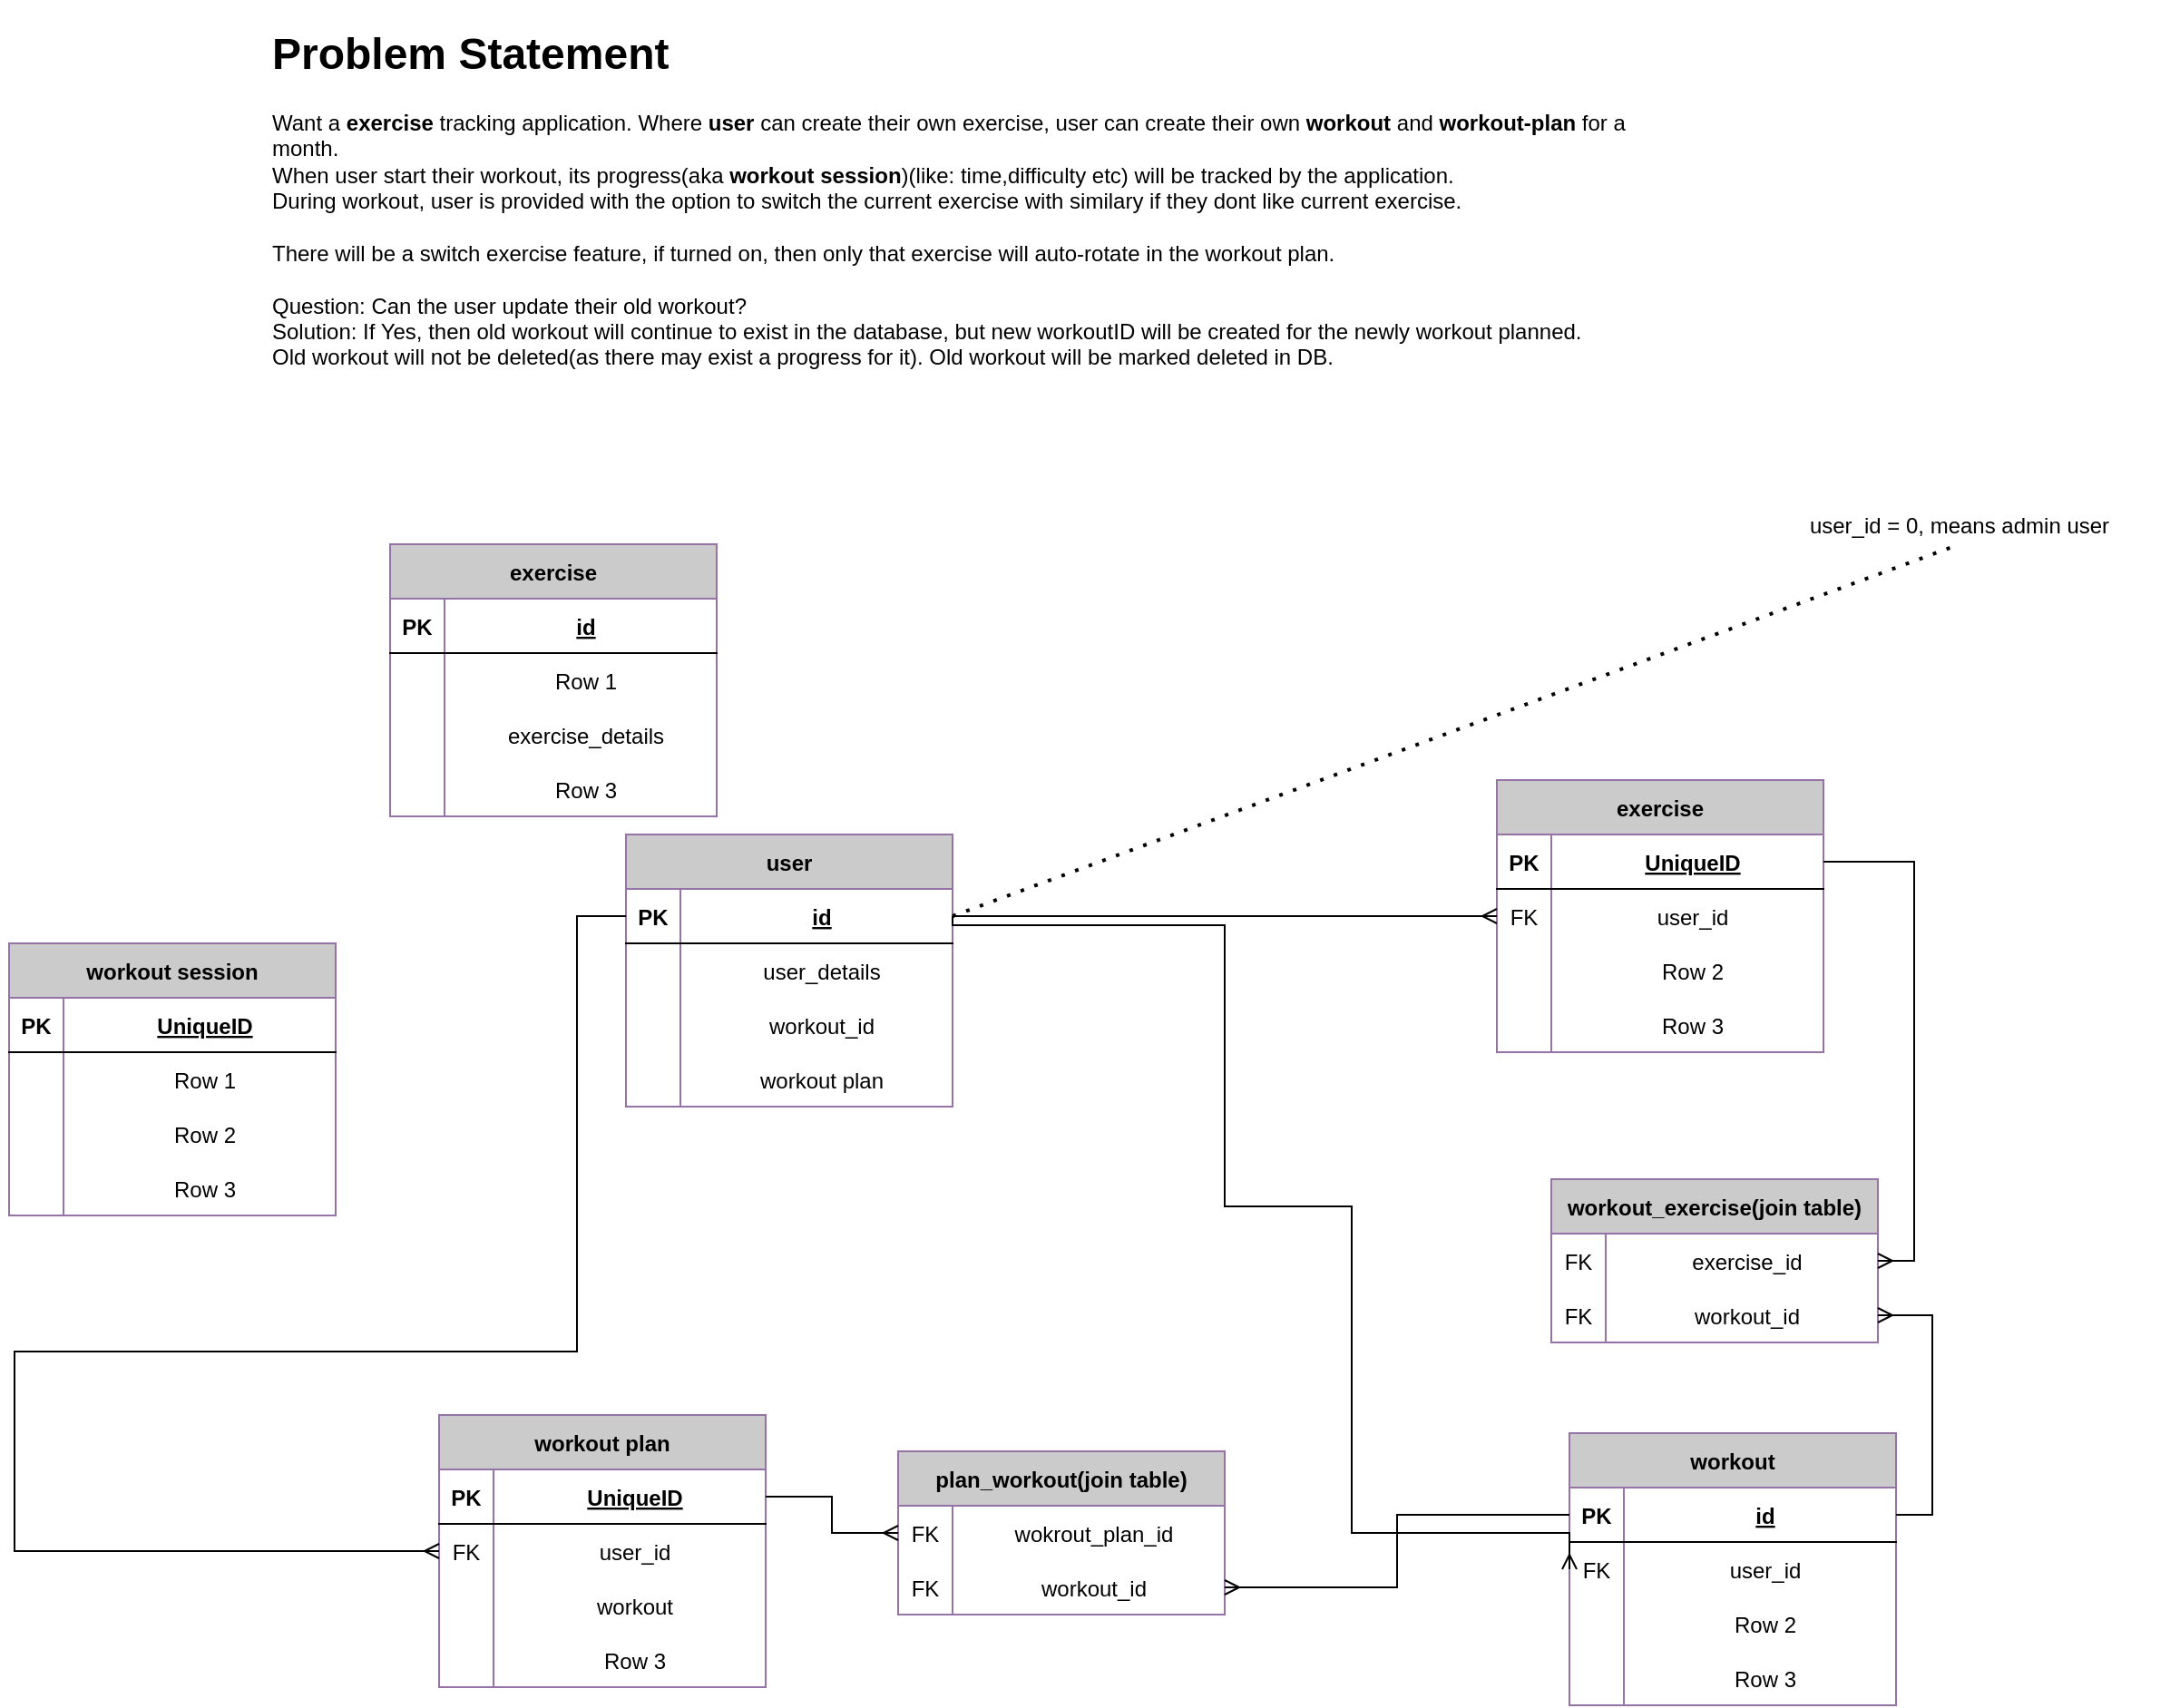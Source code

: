 <mxfile version="20.8.10" type="device" pages="2"><diagram name="exercise-no-progress-erd" id="_RTpgcnvOjKhnFdjCYrS"><mxGraphModel dx="3088" dy="2005" grid="1" gridSize="10" guides="1" tooltips="1" connect="1" arrows="1" fold="1" page="1" pageScale="1" pageWidth="827" pageHeight="1169" math="0" shadow="0"><root><mxCell id="0"/><mxCell id="1" parent="0"/><mxCell id="dlr4mQ-26ky-FwxR0NTj-30" value="exercise" style="shape=table;startSize=30;container=1;collapsible=1;childLayout=tableLayout;fixedRows=1;rowLines=0;fontStyle=1;align=center;resizeLast=1;fillColor=#cbcbcb;strokeColor=#9673a6;gradientDirection=west;fillStyle=auto;" vertex="1" parent="1"><mxGeometry x="-620" y="270" width="180" height="150" as="geometry"/></mxCell><mxCell id="dlr4mQ-26ky-FwxR0NTj-31" value="" style="shape=tableRow;horizontal=0;startSize=0;swimlaneHead=0;swimlaneBody=0;fillColor=none;collapsible=0;dropTarget=0;points=[[0,0.5],[1,0.5]];portConstraint=eastwest;top=0;left=0;right=0;bottom=1;align=center;" vertex="1" parent="dlr4mQ-26ky-FwxR0NTj-30"><mxGeometry y="30" width="180" height="30" as="geometry"/></mxCell><mxCell id="dlr4mQ-26ky-FwxR0NTj-32" value="PK" style="shape=partialRectangle;connectable=0;fillColor=none;top=0;left=0;bottom=0;right=0;fontStyle=1;overflow=hidden;align=center;" vertex="1" parent="dlr4mQ-26ky-FwxR0NTj-31"><mxGeometry width="30" height="30" as="geometry"><mxRectangle width="30" height="30" as="alternateBounds"/></mxGeometry></mxCell><mxCell id="dlr4mQ-26ky-FwxR0NTj-33" value="id" style="shape=partialRectangle;connectable=0;fillColor=none;top=0;left=0;bottom=0;right=0;align=center;spacingLeft=6;fontStyle=5;overflow=hidden;" vertex="1" parent="dlr4mQ-26ky-FwxR0NTj-31"><mxGeometry x="30" width="150" height="30" as="geometry"><mxRectangle width="150" height="30" as="alternateBounds"/></mxGeometry></mxCell><mxCell id="dlr4mQ-26ky-FwxR0NTj-34" value="" style="shape=tableRow;horizontal=0;startSize=0;swimlaneHead=0;swimlaneBody=0;fillColor=none;collapsible=0;dropTarget=0;points=[[0,0.5],[1,0.5]];portConstraint=eastwest;top=0;left=0;right=0;bottom=0;align=center;" vertex="1" parent="dlr4mQ-26ky-FwxR0NTj-30"><mxGeometry y="60" width="180" height="30" as="geometry"/></mxCell><mxCell id="dlr4mQ-26ky-FwxR0NTj-35" value="" style="shape=partialRectangle;connectable=0;fillColor=none;top=0;left=0;bottom=0;right=0;editable=1;overflow=hidden;align=center;" vertex="1" parent="dlr4mQ-26ky-FwxR0NTj-34"><mxGeometry width="30" height="30" as="geometry"><mxRectangle width="30" height="30" as="alternateBounds"/></mxGeometry></mxCell><mxCell id="dlr4mQ-26ky-FwxR0NTj-36" value="Row 1" style="shape=partialRectangle;connectable=0;fillColor=none;top=0;left=0;bottom=0;right=0;align=center;spacingLeft=6;overflow=hidden;shadow=0;" vertex="1" parent="dlr4mQ-26ky-FwxR0NTj-34"><mxGeometry x="30" width="150" height="30" as="geometry"><mxRectangle width="150" height="30" as="alternateBounds"/></mxGeometry></mxCell><mxCell id="dlr4mQ-26ky-FwxR0NTj-37" value="" style="shape=tableRow;horizontal=0;startSize=0;swimlaneHead=0;swimlaneBody=0;fillColor=none;collapsible=0;dropTarget=0;points=[[0,0.5],[1,0.5]];portConstraint=eastwest;top=0;left=0;right=0;bottom=0;align=center;" vertex="1" parent="dlr4mQ-26ky-FwxR0NTj-30"><mxGeometry y="90" width="180" height="30" as="geometry"/></mxCell><mxCell id="dlr4mQ-26ky-FwxR0NTj-38" value="" style="shape=partialRectangle;connectable=0;fillColor=none;top=0;left=0;bottom=0;right=0;editable=1;overflow=hidden;align=center;" vertex="1" parent="dlr4mQ-26ky-FwxR0NTj-37"><mxGeometry width="30" height="30" as="geometry"><mxRectangle width="30" height="30" as="alternateBounds"/></mxGeometry></mxCell><mxCell id="dlr4mQ-26ky-FwxR0NTj-39" value="exercise_details" style="shape=partialRectangle;connectable=0;fillColor=none;top=0;left=0;bottom=0;right=0;align=center;spacingLeft=6;overflow=hidden;" vertex="1" parent="dlr4mQ-26ky-FwxR0NTj-37"><mxGeometry x="30" width="150" height="30" as="geometry"><mxRectangle width="150" height="30" as="alternateBounds"/></mxGeometry></mxCell><mxCell id="dlr4mQ-26ky-FwxR0NTj-40" value="" style="shape=tableRow;horizontal=0;startSize=0;swimlaneHead=0;swimlaneBody=0;fillColor=none;collapsible=0;dropTarget=0;points=[[0,0.5],[1,0.5]];portConstraint=eastwest;top=0;left=0;right=0;bottom=0;align=center;" vertex="1" parent="dlr4mQ-26ky-FwxR0NTj-30"><mxGeometry y="120" width="180" height="30" as="geometry"/></mxCell><mxCell id="dlr4mQ-26ky-FwxR0NTj-41" value="" style="shape=partialRectangle;connectable=0;fillColor=none;top=0;left=0;bottom=0;right=0;editable=1;overflow=hidden;align=center;" vertex="1" parent="dlr4mQ-26ky-FwxR0NTj-40"><mxGeometry width="30" height="30" as="geometry"><mxRectangle width="30" height="30" as="alternateBounds"/></mxGeometry></mxCell><mxCell id="dlr4mQ-26ky-FwxR0NTj-42" value="Row 3" style="shape=partialRectangle;connectable=0;fillColor=none;top=0;left=0;bottom=0;right=0;align=center;spacingLeft=6;overflow=hidden;" vertex="1" parent="dlr4mQ-26ky-FwxR0NTj-40"><mxGeometry x="30" width="150" height="30" as="geometry"><mxRectangle width="150" height="30" as="alternateBounds"/></mxGeometry></mxCell><mxCell id="dlr4mQ-26ky-FwxR0NTj-43" value="exercise" style="shape=table;startSize=30;container=1;collapsible=1;childLayout=tableLayout;fixedRows=1;rowLines=0;fontStyle=1;align=center;resizeLast=1;fillColor=#cbcbcb;strokeColor=#9673a6;gradientDirection=west;fillStyle=auto;" vertex="1" parent="1"><mxGeometry x="-10" y="400" width="180" height="150" as="geometry"/></mxCell><mxCell id="dlr4mQ-26ky-FwxR0NTj-44" value="" style="shape=tableRow;horizontal=0;startSize=0;swimlaneHead=0;swimlaneBody=0;fillColor=none;collapsible=0;dropTarget=0;points=[[0,0.5],[1,0.5]];portConstraint=eastwest;top=0;left=0;right=0;bottom=1;align=center;" vertex="1" parent="dlr4mQ-26ky-FwxR0NTj-43"><mxGeometry y="30" width="180" height="30" as="geometry"/></mxCell><mxCell id="dlr4mQ-26ky-FwxR0NTj-45" value="PK" style="shape=partialRectangle;connectable=0;fillColor=none;top=0;left=0;bottom=0;right=0;fontStyle=1;overflow=hidden;align=center;" vertex="1" parent="dlr4mQ-26ky-FwxR0NTj-44"><mxGeometry width="30" height="30" as="geometry"><mxRectangle width="30" height="30" as="alternateBounds"/></mxGeometry></mxCell><mxCell id="dlr4mQ-26ky-FwxR0NTj-46" value="UniqueID" style="shape=partialRectangle;connectable=0;fillColor=none;top=0;left=0;bottom=0;right=0;align=center;spacingLeft=6;fontStyle=5;overflow=hidden;" vertex="1" parent="dlr4mQ-26ky-FwxR0NTj-44"><mxGeometry x="30" width="150" height="30" as="geometry"><mxRectangle width="150" height="30" as="alternateBounds"/></mxGeometry></mxCell><mxCell id="dlr4mQ-26ky-FwxR0NTj-47" value="" style="shape=tableRow;horizontal=0;startSize=0;swimlaneHead=0;swimlaneBody=0;fillColor=none;collapsible=0;dropTarget=0;points=[[0,0.5],[1,0.5]];portConstraint=eastwest;top=0;left=0;right=0;bottom=0;align=center;" vertex="1" parent="dlr4mQ-26ky-FwxR0NTj-43"><mxGeometry y="60" width="180" height="30" as="geometry"/></mxCell><mxCell id="dlr4mQ-26ky-FwxR0NTj-48" value="FK" style="shape=partialRectangle;connectable=0;fillColor=none;top=0;left=0;bottom=0;right=0;editable=1;overflow=hidden;align=center;" vertex="1" parent="dlr4mQ-26ky-FwxR0NTj-47"><mxGeometry width="30" height="30" as="geometry"><mxRectangle width="30" height="30" as="alternateBounds"/></mxGeometry></mxCell><mxCell id="dlr4mQ-26ky-FwxR0NTj-49" value="user_id" style="shape=partialRectangle;connectable=0;fillColor=none;top=0;left=0;bottom=0;right=0;align=center;spacingLeft=6;overflow=hidden;shadow=0;" vertex="1" parent="dlr4mQ-26ky-FwxR0NTj-47"><mxGeometry x="30" width="150" height="30" as="geometry"><mxRectangle width="150" height="30" as="alternateBounds"/></mxGeometry></mxCell><mxCell id="dlr4mQ-26ky-FwxR0NTj-50" value="" style="shape=tableRow;horizontal=0;startSize=0;swimlaneHead=0;swimlaneBody=0;fillColor=none;collapsible=0;dropTarget=0;points=[[0,0.5],[1,0.5]];portConstraint=eastwest;top=0;left=0;right=0;bottom=0;align=center;" vertex="1" parent="dlr4mQ-26ky-FwxR0NTj-43"><mxGeometry y="90" width="180" height="30" as="geometry"/></mxCell><mxCell id="dlr4mQ-26ky-FwxR0NTj-51" value="" style="shape=partialRectangle;connectable=0;fillColor=none;top=0;left=0;bottom=0;right=0;editable=1;overflow=hidden;align=center;" vertex="1" parent="dlr4mQ-26ky-FwxR0NTj-50"><mxGeometry width="30" height="30" as="geometry"><mxRectangle width="30" height="30" as="alternateBounds"/></mxGeometry></mxCell><mxCell id="dlr4mQ-26ky-FwxR0NTj-52" value="Row 2" style="shape=partialRectangle;connectable=0;fillColor=none;top=0;left=0;bottom=0;right=0;align=center;spacingLeft=6;overflow=hidden;" vertex="1" parent="dlr4mQ-26ky-FwxR0NTj-50"><mxGeometry x="30" width="150" height="30" as="geometry"><mxRectangle width="150" height="30" as="alternateBounds"/></mxGeometry></mxCell><mxCell id="dlr4mQ-26ky-FwxR0NTj-53" value="" style="shape=tableRow;horizontal=0;startSize=0;swimlaneHead=0;swimlaneBody=0;fillColor=none;collapsible=0;dropTarget=0;points=[[0,0.5],[1,0.5]];portConstraint=eastwest;top=0;left=0;right=0;bottom=0;align=center;" vertex="1" parent="dlr4mQ-26ky-FwxR0NTj-43"><mxGeometry y="120" width="180" height="30" as="geometry"/></mxCell><mxCell id="dlr4mQ-26ky-FwxR0NTj-54" value="" style="shape=partialRectangle;connectable=0;fillColor=none;top=0;left=0;bottom=0;right=0;editable=1;overflow=hidden;align=center;" vertex="1" parent="dlr4mQ-26ky-FwxR0NTj-53"><mxGeometry width="30" height="30" as="geometry"><mxRectangle width="30" height="30" as="alternateBounds"/></mxGeometry></mxCell><mxCell id="dlr4mQ-26ky-FwxR0NTj-55" value="Row 3" style="shape=partialRectangle;connectable=0;fillColor=none;top=0;left=0;bottom=0;right=0;align=center;spacingLeft=6;overflow=hidden;" vertex="1" parent="dlr4mQ-26ky-FwxR0NTj-53"><mxGeometry x="30" width="150" height="30" as="geometry"><mxRectangle width="150" height="30" as="alternateBounds"/></mxGeometry></mxCell><mxCell id="dlr4mQ-26ky-FwxR0NTj-56" value="&lt;h1&gt;Problem Statement&lt;/h1&gt;&lt;div&gt;Want a &lt;b&gt;exercise &lt;/b&gt;tracking application. Where &lt;b&gt;user &lt;/b&gt;can create their own exercise, user can create their own &lt;b&gt;workout &lt;/b&gt;and &lt;b&gt;workout-plan&lt;/b&gt; for a month.&lt;/div&gt;&lt;div&gt;When user start their workout, its progress(aka &lt;b&gt;workout session&lt;/b&gt;)(like: time,difficulty etc) will be tracked by the application.&lt;/div&gt;&lt;div&gt;During workout, user is provided with the option to switch the current exercise with similary if they dont like current exercise.&lt;/div&gt;&lt;div&gt;&lt;br&gt;&lt;/div&gt;&lt;div&gt;There will be a switch exercise feature, if turned on, then only that exercise will auto-rotate in the workout plan.&lt;/div&gt;&lt;div&gt;&lt;br&gt;&lt;/div&gt;&lt;div&gt;Question: Can the user update their old workout?&lt;br&gt;Solution: If Yes, then old workout will continue to exist in the database, but new workoutID will be created for the newly workout planned.&lt;/div&gt;&lt;div&gt;Old workout will not be deleted(as there may exist a progress for it). Old workout will be marked deleted in DB.&lt;/div&gt;" style="text;html=1;strokeColor=none;fillColor=none;spacing=5;spacingTop=-20;whiteSpace=wrap;overflow=hidden;rounded=0;" vertex="1" parent="1"><mxGeometry x="-690" y="-20" width="770" height="210" as="geometry"/></mxCell><mxCell id="dlr4mQ-26ky-FwxR0NTj-57" value="workout plan" style="shape=table;startSize=30;container=1;collapsible=1;childLayout=tableLayout;fixedRows=1;rowLines=0;fontStyle=1;align=center;resizeLast=1;fillColor=#cbcbcb;strokeColor=#9673a6;gradientDirection=west;fillStyle=auto;" vertex="1" parent="1"><mxGeometry x="-593" y="750" width="180" height="150" as="geometry"/></mxCell><mxCell id="dlr4mQ-26ky-FwxR0NTj-58" value="" style="shape=tableRow;horizontal=0;startSize=0;swimlaneHead=0;swimlaneBody=0;fillColor=none;collapsible=0;dropTarget=0;points=[[0,0.5],[1,0.5]];portConstraint=eastwest;top=0;left=0;right=0;bottom=1;align=center;" vertex="1" parent="dlr4mQ-26ky-FwxR0NTj-57"><mxGeometry y="30" width="180" height="30" as="geometry"/></mxCell><mxCell id="dlr4mQ-26ky-FwxR0NTj-59" value="PK" style="shape=partialRectangle;connectable=0;fillColor=none;top=0;left=0;bottom=0;right=0;fontStyle=1;overflow=hidden;align=center;" vertex="1" parent="dlr4mQ-26ky-FwxR0NTj-58"><mxGeometry width="30" height="30" as="geometry"><mxRectangle width="30" height="30" as="alternateBounds"/></mxGeometry></mxCell><mxCell id="dlr4mQ-26ky-FwxR0NTj-60" value="UniqueID" style="shape=partialRectangle;connectable=0;fillColor=none;top=0;left=0;bottom=0;right=0;align=center;spacingLeft=6;fontStyle=5;overflow=hidden;" vertex="1" parent="dlr4mQ-26ky-FwxR0NTj-58"><mxGeometry x="30" width="150" height="30" as="geometry"><mxRectangle width="150" height="30" as="alternateBounds"/></mxGeometry></mxCell><mxCell id="dlr4mQ-26ky-FwxR0NTj-61" value="" style="shape=tableRow;horizontal=0;startSize=0;swimlaneHead=0;swimlaneBody=0;fillColor=none;collapsible=0;dropTarget=0;points=[[0,0.5],[1,0.5]];portConstraint=eastwest;top=0;left=0;right=0;bottom=0;align=center;" vertex="1" parent="dlr4mQ-26ky-FwxR0NTj-57"><mxGeometry y="60" width="180" height="30" as="geometry"/></mxCell><mxCell id="dlr4mQ-26ky-FwxR0NTj-62" value="FK" style="shape=partialRectangle;connectable=0;fillColor=none;top=0;left=0;bottom=0;right=0;editable=1;overflow=hidden;align=center;" vertex="1" parent="dlr4mQ-26ky-FwxR0NTj-61"><mxGeometry width="30" height="30" as="geometry"><mxRectangle width="30" height="30" as="alternateBounds"/></mxGeometry></mxCell><mxCell id="dlr4mQ-26ky-FwxR0NTj-63" value="user_id" style="shape=partialRectangle;connectable=0;fillColor=none;top=0;left=0;bottom=0;right=0;align=center;spacingLeft=6;overflow=hidden;shadow=0;" vertex="1" parent="dlr4mQ-26ky-FwxR0NTj-61"><mxGeometry x="30" width="150" height="30" as="geometry"><mxRectangle width="150" height="30" as="alternateBounds"/></mxGeometry></mxCell><mxCell id="dlr4mQ-26ky-FwxR0NTj-64" value="" style="shape=tableRow;horizontal=0;startSize=0;swimlaneHead=0;swimlaneBody=0;fillColor=none;collapsible=0;dropTarget=0;points=[[0,0.5],[1,0.5]];portConstraint=eastwest;top=0;left=0;right=0;bottom=0;align=center;" vertex="1" parent="dlr4mQ-26ky-FwxR0NTj-57"><mxGeometry y="90" width="180" height="30" as="geometry"/></mxCell><mxCell id="dlr4mQ-26ky-FwxR0NTj-65" value="" style="shape=partialRectangle;connectable=0;fillColor=none;top=0;left=0;bottom=0;right=0;editable=1;overflow=hidden;align=center;" vertex="1" parent="dlr4mQ-26ky-FwxR0NTj-64"><mxGeometry width="30" height="30" as="geometry"><mxRectangle width="30" height="30" as="alternateBounds"/></mxGeometry></mxCell><mxCell id="dlr4mQ-26ky-FwxR0NTj-66" value="workout" style="shape=partialRectangle;connectable=0;fillColor=none;top=0;left=0;bottom=0;right=0;align=center;spacingLeft=6;overflow=hidden;" vertex="1" parent="dlr4mQ-26ky-FwxR0NTj-64"><mxGeometry x="30" width="150" height="30" as="geometry"><mxRectangle width="150" height="30" as="alternateBounds"/></mxGeometry></mxCell><mxCell id="dlr4mQ-26ky-FwxR0NTj-67" value="" style="shape=tableRow;horizontal=0;startSize=0;swimlaneHead=0;swimlaneBody=0;fillColor=none;collapsible=0;dropTarget=0;points=[[0,0.5],[1,0.5]];portConstraint=eastwest;top=0;left=0;right=0;bottom=0;align=center;" vertex="1" parent="dlr4mQ-26ky-FwxR0NTj-57"><mxGeometry y="120" width="180" height="30" as="geometry"/></mxCell><mxCell id="dlr4mQ-26ky-FwxR0NTj-68" value="" style="shape=partialRectangle;connectable=0;fillColor=none;top=0;left=0;bottom=0;right=0;editable=1;overflow=hidden;align=center;" vertex="1" parent="dlr4mQ-26ky-FwxR0NTj-67"><mxGeometry width="30" height="30" as="geometry"><mxRectangle width="30" height="30" as="alternateBounds"/></mxGeometry></mxCell><mxCell id="dlr4mQ-26ky-FwxR0NTj-69" value="Row 3" style="shape=partialRectangle;connectable=0;fillColor=none;top=0;left=0;bottom=0;right=0;align=center;spacingLeft=6;overflow=hidden;" vertex="1" parent="dlr4mQ-26ky-FwxR0NTj-67"><mxGeometry x="30" width="150" height="30" as="geometry"><mxRectangle width="150" height="30" as="alternateBounds"/></mxGeometry></mxCell><mxCell id="dlr4mQ-26ky-FwxR0NTj-70" value="user" style="shape=table;startSize=30;container=1;collapsible=1;childLayout=tableLayout;fixedRows=1;rowLines=0;fontStyle=1;align=center;resizeLast=1;fillColor=#cbcbcb;strokeColor=#9673a6;gradientDirection=west;fillStyle=auto;" vertex="1" parent="1"><mxGeometry x="-490" y="430" width="180" height="150" as="geometry"/></mxCell><mxCell id="dlr4mQ-26ky-FwxR0NTj-71" value="" style="shape=tableRow;horizontal=0;startSize=0;swimlaneHead=0;swimlaneBody=0;fillColor=none;collapsible=0;dropTarget=0;points=[[0,0.5],[1,0.5]];portConstraint=eastwest;top=0;left=0;right=0;bottom=1;align=center;" vertex="1" parent="dlr4mQ-26ky-FwxR0NTj-70"><mxGeometry y="30" width="180" height="30" as="geometry"/></mxCell><mxCell id="dlr4mQ-26ky-FwxR0NTj-72" value="PK" style="shape=partialRectangle;connectable=0;fillColor=none;top=0;left=0;bottom=0;right=0;fontStyle=1;overflow=hidden;align=center;" vertex="1" parent="dlr4mQ-26ky-FwxR0NTj-71"><mxGeometry width="30" height="30" as="geometry"><mxRectangle width="30" height="30" as="alternateBounds"/></mxGeometry></mxCell><mxCell id="dlr4mQ-26ky-FwxR0NTj-73" value="id" style="shape=partialRectangle;connectable=0;fillColor=none;top=0;left=0;bottom=0;right=0;align=center;spacingLeft=6;fontStyle=5;overflow=hidden;" vertex="1" parent="dlr4mQ-26ky-FwxR0NTj-71"><mxGeometry x="30" width="150" height="30" as="geometry"><mxRectangle width="150" height="30" as="alternateBounds"/></mxGeometry></mxCell><mxCell id="dlr4mQ-26ky-FwxR0NTj-74" value="" style="shape=tableRow;horizontal=0;startSize=0;swimlaneHead=0;swimlaneBody=0;fillColor=none;collapsible=0;dropTarget=0;points=[[0,0.5],[1,0.5]];portConstraint=eastwest;top=0;left=0;right=0;bottom=0;align=center;" vertex="1" parent="dlr4mQ-26ky-FwxR0NTj-70"><mxGeometry y="60" width="180" height="30" as="geometry"/></mxCell><mxCell id="dlr4mQ-26ky-FwxR0NTj-75" value="" style="shape=partialRectangle;connectable=0;fillColor=none;top=0;left=0;bottom=0;right=0;editable=1;overflow=hidden;align=center;" vertex="1" parent="dlr4mQ-26ky-FwxR0NTj-74"><mxGeometry width="30" height="30" as="geometry"><mxRectangle width="30" height="30" as="alternateBounds"/></mxGeometry></mxCell><mxCell id="dlr4mQ-26ky-FwxR0NTj-76" value="user_details" style="shape=partialRectangle;connectable=0;fillColor=none;top=0;left=0;bottom=0;right=0;align=center;spacingLeft=6;overflow=hidden;shadow=0;" vertex="1" parent="dlr4mQ-26ky-FwxR0NTj-74"><mxGeometry x="30" width="150" height="30" as="geometry"><mxRectangle width="150" height="30" as="alternateBounds"/></mxGeometry></mxCell><mxCell id="dlr4mQ-26ky-FwxR0NTj-80" value="" style="shape=tableRow;horizontal=0;startSize=0;swimlaneHead=0;swimlaneBody=0;fillColor=none;collapsible=0;dropTarget=0;points=[[0,0.5],[1,0.5]];portConstraint=eastwest;top=0;left=0;right=0;bottom=0;align=center;" vertex="1" parent="dlr4mQ-26ky-FwxR0NTj-70"><mxGeometry y="90" width="180" height="30" as="geometry"/></mxCell><mxCell id="dlr4mQ-26ky-FwxR0NTj-81" value="" style="shape=partialRectangle;connectable=0;fillColor=none;top=0;left=0;bottom=0;right=0;editable=1;overflow=hidden;align=center;" vertex="1" parent="dlr4mQ-26ky-FwxR0NTj-80"><mxGeometry width="30" height="30" as="geometry"><mxRectangle width="30" height="30" as="alternateBounds"/></mxGeometry></mxCell><mxCell id="dlr4mQ-26ky-FwxR0NTj-82" value="workout_id" style="shape=partialRectangle;connectable=0;fillColor=none;top=0;left=0;bottom=0;right=0;align=center;spacingLeft=6;overflow=hidden;" vertex="1" parent="dlr4mQ-26ky-FwxR0NTj-80"><mxGeometry x="30" width="150" height="30" as="geometry"><mxRectangle width="150" height="30" as="alternateBounds"/></mxGeometry></mxCell><mxCell id="dlr4mQ-26ky-FwxR0NTj-97" value="" style="shape=tableRow;horizontal=0;startSize=0;swimlaneHead=0;swimlaneBody=0;fillColor=none;collapsible=0;dropTarget=0;points=[[0,0.5],[1,0.5]];portConstraint=eastwest;top=0;left=0;right=0;bottom=0;align=center;" vertex="1" parent="dlr4mQ-26ky-FwxR0NTj-70"><mxGeometry y="120" width="180" height="30" as="geometry"/></mxCell><mxCell id="dlr4mQ-26ky-FwxR0NTj-98" value="" style="shape=partialRectangle;connectable=0;fillColor=none;top=0;left=0;bottom=0;right=0;editable=1;overflow=hidden;align=center;" vertex="1" parent="dlr4mQ-26ky-FwxR0NTj-97"><mxGeometry width="30" height="30" as="geometry"><mxRectangle width="30" height="30" as="alternateBounds"/></mxGeometry></mxCell><mxCell id="dlr4mQ-26ky-FwxR0NTj-99" value="workout plan" style="shape=partialRectangle;connectable=0;fillColor=none;top=0;left=0;bottom=0;right=0;align=center;spacingLeft=6;overflow=hidden;" vertex="1" parent="dlr4mQ-26ky-FwxR0NTj-97"><mxGeometry x="30" width="150" height="30" as="geometry"><mxRectangle width="150" height="30" as="alternateBounds"/></mxGeometry></mxCell><mxCell id="dlr4mQ-26ky-FwxR0NTj-84" value="workout session" style="shape=table;startSize=30;container=1;collapsible=1;childLayout=tableLayout;fixedRows=1;rowLines=0;fontStyle=1;align=center;resizeLast=1;fillColor=#cbcbcb;strokeColor=#9673a6;gradientDirection=west;fillStyle=auto;" vertex="1" parent="1"><mxGeometry x="-830" y="490" width="180" height="150" as="geometry"/></mxCell><mxCell id="dlr4mQ-26ky-FwxR0NTj-85" value="" style="shape=tableRow;horizontal=0;startSize=0;swimlaneHead=0;swimlaneBody=0;fillColor=none;collapsible=0;dropTarget=0;points=[[0,0.5],[1,0.5]];portConstraint=eastwest;top=0;left=0;right=0;bottom=1;align=center;" vertex="1" parent="dlr4mQ-26ky-FwxR0NTj-84"><mxGeometry y="30" width="180" height="30" as="geometry"/></mxCell><mxCell id="dlr4mQ-26ky-FwxR0NTj-86" value="PK" style="shape=partialRectangle;connectable=0;fillColor=none;top=0;left=0;bottom=0;right=0;fontStyle=1;overflow=hidden;align=center;" vertex="1" parent="dlr4mQ-26ky-FwxR0NTj-85"><mxGeometry width="30" height="30" as="geometry"><mxRectangle width="30" height="30" as="alternateBounds"/></mxGeometry></mxCell><mxCell id="dlr4mQ-26ky-FwxR0NTj-87" value="UniqueID" style="shape=partialRectangle;connectable=0;fillColor=none;top=0;left=0;bottom=0;right=0;align=center;spacingLeft=6;fontStyle=5;overflow=hidden;" vertex="1" parent="dlr4mQ-26ky-FwxR0NTj-85"><mxGeometry x="30" width="150" height="30" as="geometry"><mxRectangle width="150" height="30" as="alternateBounds"/></mxGeometry></mxCell><mxCell id="dlr4mQ-26ky-FwxR0NTj-88" value="" style="shape=tableRow;horizontal=0;startSize=0;swimlaneHead=0;swimlaneBody=0;fillColor=none;collapsible=0;dropTarget=0;points=[[0,0.5],[1,0.5]];portConstraint=eastwest;top=0;left=0;right=0;bottom=0;align=center;" vertex="1" parent="dlr4mQ-26ky-FwxR0NTj-84"><mxGeometry y="60" width="180" height="30" as="geometry"/></mxCell><mxCell id="dlr4mQ-26ky-FwxR0NTj-89" value="" style="shape=partialRectangle;connectable=0;fillColor=none;top=0;left=0;bottom=0;right=0;editable=1;overflow=hidden;align=center;" vertex="1" parent="dlr4mQ-26ky-FwxR0NTj-88"><mxGeometry width="30" height="30" as="geometry"><mxRectangle width="30" height="30" as="alternateBounds"/></mxGeometry></mxCell><mxCell id="dlr4mQ-26ky-FwxR0NTj-90" value="Row 1" style="shape=partialRectangle;connectable=0;fillColor=none;top=0;left=0;bottom=0;right=0;align=center;spacingLeft=6;overflow=hidden;shadow=0;" vertex="1" parent="dlr4mQ-26ky-FwxR0NTj-88"><mxGeometry x="30" width="150" height="30" as="geometry"><mxRectangle width="150" height="30" as="alternateBounds"/></mxGeometry></mxCell><mxCell id="dlr4mQ-26ky-FwxR0NTj-91" value="" style="shape=tableRow;horizontal=0;startSize=0;swimlaneHead=0;swimlaneBody=0;fillColor=none;collapsible=0;dropTarget=0;points=[[0,0.5],[1,0.5]];portConstraint=eastwest;top=0;left=0;right=0;bottom=0;align=center;" vertex="1" parent="dlr4mQ-26ky-FwxR0NTj-84"><mxGeometry y="90" width="180" height="30" as="geometry"/></mxCell><mxCell id="dlr4mQ-26ky-FwxR0NTj-92" value="" style="shape=partialRectangle;connectable=0;fillColor=none;top=0;left=0;bottom=0;right=0;editable=1;overflow=hidden;align=center;" vertex="1" parent="dlr4mQ-26ky-FwxR0NTj-91"><mxGeometry width="30" height="30" as="geometry"><mxRectangle width="30" height="30" as="alternateBounds"/></mxGeometry></mxCell><mxCell id="dlr4mQ-26ky-FwxR0NTj-93" value="Row 2" style="shape=partialRectangle;connectable=0;fillColor=none;top=0;left=0;bottom=0;right=0;align=center;spacingLeft=6;overflow=hidden;" vertex="1" parent="dlr4mQ-26ky-FwxR0NTj-91"><mxGeometry x="30" width="150" height="30" as="geometry"><mxRectangle width="150" height="30" as="alternateBounds"/></mxGeometry></mxCell><mxCell id="dlr4mQ-26ky-FwxR0NTj-94" value="" style="shape=tableRow;horizontal=0;startSize=0;swimlaneHead=0;swimlaneBody=0;fillColor=none;collapsible=0;dropTarget=0;points=[[0,0.5],[1,0.5]];portConstraint=eastwest;top=0;left=0;right=0;bottom=0;align=center;" vertex="1" parent="dlr4mQ-26ky-FwxR0NTj-84"><mxGeometry y="120" width="180" height="30" as="geometry"/></mxCell><mxCell id="dlr4mQ-26ky-FwxR0NTj-95" value="" style="shape=partialRectangle;connectable=0;fillColor=none;top=0;left=0;bottom=0;right=0;editable=1;overflow=hidden;align=center;" vertex="1" parent="dlr4mQ-26ky-FwxR0NTj-94"><mxGeometry width="30" height="30" as="geometry"><mxRectangle width="30" height="30" as="alternateBounds"/></mxGeometry></mxCell><mxCell id="dlr4mQ-26ky-FwxR0NTj-96" value="Row 3" style="shape=partialRectangle;connectable=0;fillColor=none;top=0;left=0;bottom=0;right=0;align=center;spacingLeft=6;overflow=hidden;" vertex="1" parent="dlr4mQ-26ky-FwxR0NTj-94"><mxGeometry x="30" width="150" height="30" as="geometry"><mxRectangle width="150" height="30" as="alternateBounds"/></mxGeometry></mxCell><mxCell id="dlr4mQ-26ky-FwxR0NTj-100" value="user_id = 0, means admin user" style="text;html=1;strokeColor=none;fillColor=none;align=center;verticalAlign=middle;whiteSpace=wrap;rounded=0;fontColor=default;labelBackgroundColor=none;" vertex="1" parent="1"><mxGeometry x="130" y="250" width="230" height="20" as="geometry"/></mxCell><mxCell id="dlr4mQ-26ky-FwxR0NTj-102" value="" style="endArrow=none;dashed=1;html=1;dashPattern=1 3;strokeWidth=2;rounded=0;fontColor=default;entryX=0.5;entryY=1;entryDx=0;entryDy=0;exitX=1;exitY=0.5;exitDx=0;exitDy=0;" edge="1" parent="1" source="dlr4mQ-26ky-FwxR0NTj-71" target="dlr4mQ-26ky-FwxR0NTj-100"><mxGeometry width="50" height="50" relative="1" as="geometry"><mxPoint x="-340" y="560" as="sourcePoint"/><mxPoint x="-290" y="510" as="targetPoint"/></mxGeometry></mxCell><mxCell id="dlr4mQ-26ky-FwxR0NTj-105" style="edgeStyle=orthogonalEdgeStyle;rounded=0;orthogonalLoop=1;jettySize=auto;html=1;entryX=0;entryY=0.5;entryDx=0;entryDy=0;fontColor=default;endArrow=ERmany;endFill=0;" edge="1" parent="1" source="dlr4mQ-26ky-FwxR0NTj-71" target="dlr4mQ-26ky-FwxR0NTj-47"><mxGeometry relative="1" as="geometry"><mxPoint x="-270" y="510" as="sourcePoint"/></mxGeometry></mxCell><mxCell id="dlr4mQ-26ky-FwxR0NTj-106" value="workout" style="shape=table;startSize=30;container=1;collapsible=1;childLayout=tableLayout;fixedRows=1;rowLines=0;fontStyle=1;align=center;resizeLast=1;fillColor=#cbcbcb;strokeColor=#9673a6;gradientDirection=west;fillStyle=auto;" vertex="1" parent="1"><mxGeometry x="30" y="760" width="180" height="150" as="geometry"/></mxCell><mxCell id="dlr4mQ-26ky-FwxR0NTj-107" value="" style="shape=tableRow;horizontal=0;startSize=0;swimlaneHead=0;swimlaneBody=0;fillColor=none;collapsible=0;dropTarget=0;points=[[0,0.5],[1,0.5]];portConstraint=eastwest;top=0;left=0;right=0;bottom=1;align=center;" vertex="1" parent="dlr4mQ-26ky-FwxR0NTj-106"><mxGeometry y="30" width="180" height="30" as="geometry"/></mxCell><mxCell id="dlr4mQ-26ky-FwxR0NTj-108" value="PK" style="shape=partialRectangle;connectable=0;fillColor=none;top=0;left=0;bottom=0;right=0;fontStyle=1;overflow=hidden;align=center;" vertex="1" parent="dlr4mQ-26ky-FwxR0NTj-107"><mxGeometry width="30" height="30" as="geometry"><mxRectangle width="30" height="30" as="alternateBounds"/></mxGeometry></mxCell><mxCell id="dlr4mQ-26ky-FwxR0NTj-109" value="id" style="shape=partialRectangle;connectable=0;fillColor=none;top=0;left=0;bottom=0;right=0;align=center;spacingLeft=6;fontStyle=5;overflow=hidden;" vertex="1" parent="dlr4mQ-26ky-FwxR0NTj-107"><mxGeometry x="30" width="150" height="30" as="geometry"><mxRectangle width="150" height="30" as="alternateBounds"/></mxGeometry></mxCell><mxCell id="dlr4mQ-26ky-FwxR0NTj-110" value="" style="shape=tableRow;horizontal=0;startSize=0;swimlaneHead=0;swimlaneBody=0;fillColor=none;collapsible=0;dropTarget=0;points=[[0,0.5],[1,0.5]];portConstraint=eastwest;top=0;left=0;right=0;bottom=0;align=center;" vertex="1" parent="dlr4mQ-26ky-FwxR0NTj-106"><mxGeometry y="60" width="180" height="30" as="geometry"/></mxCell><mxCell id="dlr4mQ-26ky-FwxR0NTj-111" value="FK" style="shape=partialRectangle;connectable=0;fillColor=none;top=0;left=0;bottom=0;right=0;editable=1;overflow=hidden;align=center;" vertex="1" parent="dlr4mQ-26ky-FwxR0NTj-110"><mxGeometry width="30" height="30" as="geometry"><mxRectangle width="30" height="30" as="alternateBounds"/></mxGeometry></mxCell><mxCell id="dlr4mQ-26ky-FwxR0NTj-112" value="user_id" style="shape=partialRectangle;connectable=0;fillColor=none;top=0;left=0;bottom=0;right=0;align=center;spacingLeft=6;overflow=hidden;shadow=0;" vertex="1" parent="dlr4mQ-26ky-FwxR0NTj-110"><mxGeometry x="30" width="150" height="30" as="geometry"><mxRectangle width="150" height="30" as="alternateBounds"/></mxGeometry></mxCell><mxCell id="dlr4mQ-26ky-FwxR0NTj-113" value="" style="shape=tableRow;horizontal=0;startSize=0;swimlaneHead=0;swimlaneBody=0;fillColor=none;collapsible=0;dropTarget=0;points=[[0,0.5],[1,0.5]];portConstraint=eastwest;top=0;left=0;right=0;bottom=0;align=center;" vertex="1" parent="dlr4mQ-26ky-FwxR0NTj-106"><mxGeometry y="90" width="180" height="30" as="geometry"/></mxCell><mxCell id="dlr4mQ-26ky-FwxR0NTj-114" value="" style="shape=partialRectangle;connectable=0;fillColor=none;top=0;left=0;bottom=0;right=0;editable=1;overflow=hidden;align=center;" vertex="1" parent="dlr4mQ-26ky-FwxR0NTj-113"><mxGeometry width="30" height="30" as="geometry"><mxRectangle width="30" height="30" as="alternateBounds"/></mxGeometry></mxCell><mxCell id="dlr4mQ-26ky-FwxR0NTj-115" value="Row 2" style="shape=partialRectangle;connectable=0;fillColor=none;top=0;left=0;bottom=0;right=0;align=center;spacingLeft=6;overflow=hidden;" vertex="1" parent="dlr4mQ-26ky-FwxR0NTj-113"><mxGeometry x="30" width="150" height="30" as="geometry"><mxRectangle width="150" height="30" as="alternateBounds"/></mxGeometry></mxCell><mxCell id="dlr4mQ-26ky-FwxR0NTj-116" value="" style="shape=tableRow;horizontal=0;startSize=0;swimlaneHead=0;swimlaneBody=0;fillColor=none;collapsible=0;dropTarget=0;points=[[0,0.5],[1,0.5]];portConstraint=eastwest;top=0;left=0;right=0;bottom=0;align=center;" vertex="1" parent="dlr4mQ-26ky-FwxR0NTj-106"><mxGeometry y="120" width="180" height="30" as="geometry"/></mxCell><mxCell id="dlr4mQ-26ky-FwxR0NTj-117" value="" style="shape=partialRectangle;connectable=0;fillColor=none;top=0;left=0;bottom=0;right=0;editable=1;overflow=hidden;align=center;" vertex="1" parent="dlr4mQ-26ky-FwxR0NTj-116"><mxGeometry width="30" height="30" as="geometry"><mxRectangle width="30" height="30" as="alternateBounds"/></mxGeometry></mxCell><mxCell id="dlr4mQ-26ky-FwxR0NTj-118" value="Row 3" style="shape=partialRectangle;connectable=0;fillColor=none;top=0;left=0;bottom=0;right=0;align=center;spacingLeft=6;overflow=hidden;" vertex="1" parent="dlr4mQ-26ky-FwxR0NTj-116"><mxGeometry x="30" width="150" height="30" as="geometry"><mxRectangle width="150" height="30" as="alternateBounds"/></mxGeometry></mxCell><mxCell id="dlr4mQ-26ky-FwxR0NTj-123" style="edgeStyle=orthogonalEdgeStyle;rounded=0;orthogonalLoop=1;jettySize=auto;html=1;entryX=0;entryY=0.5;entryDx=0;entryDy=0;fontColor=default;endArrow=ERmany;endFill=0;exitX=1;exitY=0.5;exitDx=0;exitDy=0;" edge="1" parent="1" source="dlr4mQ-26ky-FwxR0NTj-71" target="dlr4mQ-26ky-FwxR0NTj-110"><mxGeometry relative="1" as="geometry"><mxPoint x="-300" y="485" as="sourcePoint"/><mxPoint x="-220" y="605" as="targetPoint"/><Array as="points"><mxPoint x="-310" y="480"/><mxPoint x="-160" y="480"/><mxPoint x="-160" y="635"/><mxPoint x="-90" y="635"/><mxPoint x="-90" y="815"/></Array></mxGeometry></mxCell><mxCell id="dlr4mQ-26ky-FwxR0NTj-124" style="edgeStyle=orthogonalEdgeStyle;rounded=0;orthogonalLoop=1;jettySize=auto;html=1;fontColor=default;endArrow=ERmany;endFill=0;exitX=0;exitY=0.5;exitDx=0;exitDy=0;" edge="1" parent="1" source="dlr4mQ-26ky-FwxR0NTj-71" target="dlr4mQ-26ky-FwxR0NTj-61"><mxGeometry relative="1" as="geometry"><mxPoint x="-537" y="390" as="sourcePoint"/><mxPoint x="-827" y="730" as="targetPoint"/><Array as="points"><mxPoint x="-517" y="475"/><mxPoint x="-517" y="715"/><mxPoint x="-827" y="715"/><mxPoint x="-827" y="825"/></Array></mxGeometry></mxCell><mxCell id="dlr4mQ-26ky-FwxR0NTj-125" value="plan_workout(join table)" style="shape=table;startSize=30;container=1;collapsible=1;childLayout=tableLayout;fixedRows=1;rowLines=0;fontStyle=1;align=center;resizeLast=1;fillColor=#cbcbcb;strokeColor=#9673a6;gradientDirection=west;fillStyle=auto;" vertex="1" parent="1"><mxGeometry x="-340" y="770" width="180" height="90" as="geometry"/></mxCell><mxCell id="dlr4mQ-26ky-FwxR0NTj-129" value="" style="shape=tableRow;horizontal=0;startSize=0;swimlaneHead=0;swimlaneBody=0;fillColor=none;collapsible=0;dropTarget=0;points=[[0,0.5],[1,0.5]];portConstraint=eastwest;top=0;left=0;right=0;bottom=0;align=center;" vertex="1" parent="dlr4mQ-26ky-FwxR0NTj-125"><mxGeometry y="30" width="180" height="30" as="geometry"/></mxCell><mxCell id="dlr4mQ-26ky-FwxR0NTj-130" value="FK" style="shape=partialRectangle;connectable=0;fillColor=none;top=0;left=0;bottom=0;right=0;editable=1;overflow=hidden;align=center;" vertex="1" parent="dlr4mQ-26ky-FwxR0NTj-129"><mxGeometry width="30" height="30" as="geometry"><mxRectangle width="30" height="30" as="alternateBounds"/></mxGeometry></mxCell><mxCell id="dlr4mQ-26ky-FwxR0NTj-131" value="wokrout_plan_id" style="shape=partialRectangle;connectable=0;fillColor=none;top=0;left=0;bottom=0;right=0;align=center;spacingLeft=6;overflow=hidden;shadow=0;" vertex="1" parent="dlr4mQ-26ky-FwxR0NTj-129"><mxGeometry x="30" width="150" height="30" as="geometry"><mxRectangle width="150" height="30" as="alternateBounds"/></mxGeometry></mxCell><mxCell id="dlr4mQ-26ky-FwxR0NTj-132" value="" style="shape=tableRow;horizontal=0;startSize=0;swimlaneHead=0;swimlaneBody=0;fillColor=none;collapsible=0;dropTarget=0;points=[[0,0.5],[1,0.5]];portConstraint=eastwest;top=0;left=0;right=0;bottom=0;align=center;" vertex="1" parent="dlr4mQ-26ky-FwxR0NTj-125"><mxGeometry y="60" width="180" height="30" as="geometry"/></mxCell><mxCell id="dlr4mQ-26ky-FwxR0NTj-133" value="FK" style="shape=partialRectangle;connectable=0;fillColor=none;top=0;left=0;bottom=0;right=0;editable=1;overflow=hidden;align=center;" vertex="1" parent="dlr4mQ-26ky-FwxR0NTj-132"><mxGeometry width="30" height="30" as="geometry"><mxRectangle width="30" height="30" as="alternateBounds"/></mxGeometry></mxCell><mxCell id="dlr4mQ-26ky-FwxR0NTj-134" value="workout_id" style="shape=partialRectangle;connectable=0;fillColor=none;top=0;left=0;bottom=0;right=0;align=center;spacingLeft=6;overflow=hidden;" vertex="1" parent="dlr4mQ-26ky-FwxR0NTj-132"><mxGeometry x="30" width="150" height="30" as="geometry"><mxRectangle width="150" height="30" as="alternateBounds"/></mxGeometry></mxCell><mxCell id="dlr4mQ-26ky-FwxR0NTj-148" value="workout_exercise(join table)" style="shape=table;startSize=30;container=1;collapsible=1;childLayout=tableLayout;fixedRows=1;rowLines=0;fontStyle=1;align=center;resizeLast=1;fillColor=#cbcbcb;strokeColor=#9673a6;gradientDirection=west;fillStyle=auto;" vertex="1" parent="1"><mxGeometry x="20" y="620" width="180" height="90" as="geometry"/></mxCell><mxCell id="dlr4mQ-26ky-FwxR0NTj-149" value="" style="shape=tableRow;horizontal=0;startSize=0;swimlaneHead=0;swimlaneBody=0;fillColor=none;collapsible=0;dropTarget=0;points=[[0,0.5],[1,0.5]];portConstraint=eastwest;top=0;left=0;right=0;bottom=0;align=center;" vertex="1" parent="dlr4mQ-26ky-FwxR0NTj-148"><mxGeometry y="30" width="180" height="30" as="geometry"/></mxCell><mxCell id="dlr4mQ-26ky-FwxR0NTj-150" value="FK" style="shape=partialRectangle;connectable=0;fillColor=none;top=0;left=0;bottom=0;right=0;editable=1;overflow=hidden;align=center;" vertex="1" parent="dlr4mQ-26ky-FwxR0NTj-149"><mxGeometry width="30" height="30" as="geometry"><mxRectangle width="30" height="30" as="alternateBounds"/></mxGeometry></mxCell><mxCell id="dlr4mQ-26ky-FwxR0NTj-151" value="exercise_id" style="shape=partialRectangle;connectable=0;fillColor=none;top=0;left=0;bottom=0;right=0;align=center;spacingLeft=6;overflow=hidden;shadow=0;" vertex="1" parent="dlr4mQ-26ky-FwxR0NTj-149"><mxGeometry x="30" width="150" height="30" as="geometry"><mxRectangle width="150" height="30" as="alternateBounds"/></mxGeometry></mxCell><mxCell id="dlr4mQ-26ky-FwxR0NTj-152" value="" style="shape=tableRow;horizontal=0;startSize=0;swimlaneHead=0;swimlaneBody=0;fillColor=none;collapsible=0;dropTarget=0;points=[[0,0.5],[1,0.5]];portConstraint=eastwest;top=0;left=0;right=0;bottom=0;align=center;" vertex="1" parent="dlr4mQ-26ky-FwxR0NTj-148"><mxGeometry y="60" width="180" height="30" as="geometry"/></mxCell><mxCell id="dlr4mQ-26ky-FwxR0NTj-153" value="FK" style="shape=partialRectangle;connectable=0;fillColor=none;top=0;left=0;bottom=0;right=0;editable=1;overflow=hidden;align=center;" vertex="1" parent="dlr4mQ-26ky-FwxR0NTj-152"><mxGeometry width="30" height="30" as="geometry"><mxRectangle width="30" height="30" as="alternateBounds"/></mxGeometry></mxCell><mxCell id="dlr4mQ-26ky-FwxR0NTj-154" value="workout_id" style="shape=partialRectangle;connectable=0;fillColor=none;top=0;left=0;bottom=0;right=0;align=center;spacingLeft=6;overflow=hidden;" vertex="1" parent="dlr4mQ-26ky-FwxR0NTj-152"><mxGeometry x="30" width="150" height="30" as="geometry"><mxRectangle width="150" height="30" as="alternateBounds"/></mxGeometry></mxCell><mxCell id="dlr4mQ-26ky-FwxR0NTj-172" style="edgeStyle=orthogonalEdgeStyle;rounded=0;orthogonalLoop=1;jettySize=auto;html=1;exitX=1;exitY=0.5;exitDx=0;exitDy=0;entryX=0;entryY=0.5;entryDx=0;entryDy=0;fontColor=default;endArrow=ERmany;endFill=0;" edge="1" parent="1" source="dlr4mQ-26ky-FwxR0NTj-58" target="dlr4mQ-26ky-FwxR0NTj-129"><mxGeometry relative="1" as="geometry"/></mxCell><mxCell id="dlr4mQ-26ky-FwxR0NTj-187" style="edgeStyle=orthogonalEdgeStyle;rounded=0;orthogonalLoop=1;jettySize=auto;html=1;entryX=1;entryY=0.5;entryDx=0;entryDy=0;fontColor=default;endArrow=ERmany;endFill=0;" edge="1" parent="1" source="dlr4mQ-26ky-FwxR0NTj-107" target="dlr4mQ-26ky-FwxR0NTj-132"><mxGeometry relative="1" as="geometry"/></mxCell><mxCell id="dlr4mQ-26ky-FwxR0NTj-190" style="edgeStyle=orthogonalEdgeStyle;rounded=0;orthogonalLoop=1;jettySize=auto;html=1;entryX=1;entryY=0.5;entryDx=0;entryDy=0;fontColor=default;endArrow=ERmany;endFill=0;" edge="1" parent="1" source="dlr4mQ-26ky-FwxR0NTj-44" target="dlr4mQ-26ky-FwxR0NTj-149"><mxGeometry relative="1" as="geometry"/></mxCell><mxCell id="dlr4mQ-26ky-FwxR0NTj-192" style="edgeStyle=orthogonalEdgeStyle;rounded=0;orthogonalLoop=1;jettySize=auto;html=1;entryX=1;entryY=0.5;entryDx=0;entryDy=0;fontColor=default;endArrow=ERmany;endFill=0;exitX=1;exitY=0.5;exitDx=0;exitDy=0;" edge="1" parent="1" source="dlr4mQ-26ky-FwxR0NTj-107" target="dlr4mQ-26ky-FwxR0NTj-152"><mxGeometry relative="1" as="geometry"><mxPoint x="220" y="805" as="sourcePoint"/></mxGeometry></mxCell></root></mxGraphModel></diagram><diagram id="Sh1ooDxDYn7KsBNNgTZ8" name="progress-erd"><mxGraphModel dx="2514" dy="2153" grid="1" gridSize="10" guides="1" tooltips="1" connect="1" arrows="1" fold="1" page="1" pageScale="1" pageWidth="827" pageHeight="1169" math="0" shadow="0"><root><mxCell id="0"/><mxCell id="1" parent="0"/><mxCell id="SyuJgPor3wU4fMrGXv59-14" value="exercise" style="shape=table;startSize=30;container=1;collapsible=1;childLayout=tableLayout;fixedRows=1;rowLines=0;fontStyle=1;align=center;resizeLast=1;fillColor=#cbcbcb;strokeColor=#9673a6;gradientDirection=west;fillStyle=auto;" vertex="1" parent="1"><mxGeometry x="-20" y="340" width="180" height="150" as="geometry"/></mxCell><mxCell id="SyuJgPor3wU4fMrGXv59-15" value="" style="shape=tableRow;horizontal=0;startSize=0;swimlaneHead=0;swimlaneBody=0;fillColor=none;collapsible=0;dropTarget=0;points=[[0,0.5],[1,0.5]];portConstraint=eastwest;top=0;left=0;right=0;bottom=1;align=center;" vertex="1" parent="SyuJgPor3wU4fMrGXv59-14"><mxGeometry y="30" width="180" height="30" as="geometry"/></mxCell><mxCell id="SyuJgPor3wU4fMrGXv59-16" value="PK" style="shape=partialRectangle;connectable=0;fillColor=none;top=0;left=0;bottom=0;right=0;fontStyle=1;overflow=hidden;align=center;" vertex="1" parent="SyuJgPor3wU4fMrGXv59-15"><mxGeometry width="30" height="30" as="geometry"><mxRectangle width="30" height="30" as="alternateBounds"/></mxGeometry></mxCell><mxCell id="SyuJgPor3wU4fMrGXv59-17" value="UniqueID" style="shape=partialRectangle;connectable=0;fillColor=none;top=0;left=0;bottom=0;right=0;align=center;spacingLeft=6;fontStyle=5;overflow=hidden;" vertex="1" parent="SyuJgPor3wU4fMrGXv59-15"><mxGeometry x="30" width="150" height="30" as="geometry"><mxRectangle width="150" height="30" as="alternateBounds"/></mxGeometry></mxCell><mxCell id="SyuJgPor3wU4fMrGXv59-18" value="" style="shape=tableRow;horizontal=0;startSize=0;swimlaneHead=0;swimlaneBody=0;fillColor=none;collapsible=0;dropTarget=0;points=[[0,0.5],[1,0.5]];portConstraint=eastwest;top=0;left=0;right=0;bottom=0;align=center;" vertex="1" parent="SyuJgPor3wU4fMrGXv59-14"><mxGeometry y="60" width="180" height="30" as="geometry"/></mxCell><mxCell id="SyuJgPor3wU4fMrGXv59-19" value="FK" style="shape=partialRectangle;connectable=0;fillColor=none;top=0;left=0;bottom=0;right=0;editable=1;overflow=hidden;align=center;" vertex="1" parent="SyuJgPor3wU4fMrGXv59-18"><mxGeometry width="30" height="30" as="geometry"><mxRectangle width="30" height="30" as="alternateBounds"/></mxGeometry></mxCell><mxCell id="SyuJgPor3wU4fMrGXv59-20" value="user_id" style="shape=partialRectangle;connectable=0;fillColor=none;top=0;left=0;bottom=0;right=0;align=center;spacingLeft=6;overflow=hidden;shadow=0;" vertex="1" parent="SyuJgPor3wU4fMrGXv59-18"><mxGeometry x="30" width="150" height="30" as="geometry"><mxRectangle width="150" height="30" as="alternateBounds"/></mxGeometry></mxCell><mxCell id="SyuJgPor3wU4fMrGXv59-21" value="" style="shape=tableRow;horizontal=0;startSize=0;swimlaneHead=0;swimlaneBody=0;fillColor=none;collapsible=0;dropTarget=0;points=[[0,0.5],[1,0.5]];portConstraint=eastwest;top=0;left=0;right=0;bottom=0;align=center;" vertex="1" parent="SyuJgPor3wU4fMrGXv59-14"><mxGeometry y="90" width="180" height="30" as="geometry"/></mxCell><mxCell id="SyuJgPor3wU4fMrGXv59-22" value="" style="shape=partialRectangle;connectable=0;fillColor=none;top=0;left=0;bottom=0;right=0;editable=1;overflow=hidden;align=center;" vertex="1" parent="SyuJgPor3wU4fMrGXv59-21"><mxGeometry width="30" height="30" as="geometry"><mxRectangle width="30" height="30" as="alternateBounds"/></mxGeometry></mxCell><mxCell id="SyuJgPor3wU4fMrGXv59-23" value="Row 2" style="shape=partialRectangle;connectable=0;fillColor=none;top=0;left=0;bottom=0;right=0;align=center;spacingLeft=6;overflow=hidden;" vertex="1" parent="SyuJgPor3wU4fMrGXv59-21"><mxGeometry x="30" width="150" height="30" as="geometry"><mxRectangle width="150" height="30" as="alternateBounds"/></mxGeometry></mxCell><mxCell id="SyuJgPor3wU4fMrGXv59-24" value="" style="shape=tableRow;horizontal=0;startSize=0;swimlaneHead=0;swimlaneBody=0;fillColor=none;collapsible=0;dropTarget=0;points=[[0,0.5],[1,0.5]];portConstraint=eastwest;top=0;left=0;right=0;bottom=0;align=center;" vertex="1" parent="SyuJgPor3wU4fMrGXv59-14"><mxGeometry y="120" width="180" height="30" as="geometry"/></mxCell><mxCell id="SyuJgPor3wU4fMrGXv59-25" value="" style="shape=partialRectangle;connectable=0;fillColor=none;top=0;left=0;bottom=0;right=0;editable=1;overflow=hidden;align=center;" vertex="1" parent="SyuJgPor3wU4fMrGXv59-24"><mxGeometry width="30" height="30" as="geometry"><mxRectangle width="30" height="30" as="alternateBounds"/></mxGeometry></mxCell><mxCell id="SyuJgPor3wU4fMrGXv59-26" value="Row 3" style="shape=partialRectangle;connectable=0;fillColor=none;top=0;left=0;bottom=0;right=0;align=center;spacingLeft=6;overflow=hidden;" vertex="1" parent="SyuJgPor3wU4fMrGXv59-24"><mxGeometry x="30" width="150" height="30" as="geometry"><mxRectangle width="150" height="30" as="alternateBounds"/></mxGeometry></mxCell><mxCell id="SyuJgPor3wU4fMrGXv59-27" value="&lt;h1&gt;Problem Statement&lt;/h1&gt;&lt;div&gt;Want a &lt;b&gt;exercise &lt;/b&gt;tracking application. Where &lt;b&gt;user &lt;/b&gt;can create their own exercise, user can create their own &lt;b&gt;workout &lt;/b&gt;and &lt;b&gt;workout-plan&lt;/b&gt; for a month.&lt;/div&gt;&lt;div&gt;When user start their workout, its progress(aka &lt;b&gt;workout session&lt;/b&gt;)(like: time,difficulty etc) will be tracked by the application.&lt;/div&gt;&lt;div&gt;During workout, user is provided with the option to switch the current exercise with similary if they dont like current exercise.&lt;/div&gt;&lt;div&gt;&lt;br&gt;&lt;/div&gt;&lt;div&gt;There will be a switch exercise feature, if turned on, then only that exercise will auto-rotate in the workout plan.&lt;/div&gt;&lt;div&gt;&lt;br&gt;&lt;/div&gt;&lt;div&gt;Question: Can the user update their old workout?&lt;br&gt;Solution: If Yes, then old workout will continue to exist in the database, but new workoutID will be created for the newly workout planned.&lt;/div&gt;&lt;div&gt;Old workout will not be deleted(as there may exist a progress for it). Old workout will be marked deleted in DB.&lt;/div&gt;" style="text;html=1;strokeColor=none;fillColor=none;spacing=5;spacingTop=-20;whiteSpace=wrap;overflow=hidden;rounded=0;" vertex="1" parent="1"><mxGeometry x="-690" y="-20" width="770" height="210" as="geometry"/></mxCell><mxCell id="SyuJgPor3wU4fMrGXv59-28" value="workout plan" style="shape=table;startSize=30;container=1;collapsible=1;childLayout=tableLayout;fixedRows=1;rowLines=0;fontStyle=1;align=center;resizeLast=1;fillColor=#cbcbcb;strokeColor=#9673a6;gradientDirection=west;fillStyle=auto;" vertex="1" parent="1"><mxGeometry x="-593" y="750" width="180" height="150" as="geometry"/></mxCell><mxCell id="SyuJgPor3wU4fMrGXv59-29" value="" style="shape=tableRow;horizontal=0;startSize=0;swimlaneHead=0;swimlaneBody=0;fillColor=none;collapsible=0;dropTarget=0;points=[[0,0.5],[1,0.5]];portConstraint=eastwest;top=0;left=0;right=0;bottom=1;align=center;" vertex="1" parent="SyuJgPor3wU4fMrGXv59-28"><mxGeometry y="30" width="180" height="30" as="geometry"/></mxCell><mxCell id="SyuJgPor3wU4fMrGXv59-30" value="PK" style="shape=partialRectangle;connectable=0;fillColor=none;top=0;left=0;bottom=0;right=0;fontStyle=1;overflow=hidden;align=center;" vertex="1" parent="SyuJgPor3wU4fMrGXv59-29"><mxGeometry width="30" height="30" as="geometry"><mxRectangle width="30" height="30" as="alternateBounds"/></mxGeometry></mxCell><mxCell id="SyuJgPor3wU4fMrGXv59-31" value="UniqueID" style="shape=partialRectangle;connectable=0;fillColor=none;top=0;left=0;bottom=0;right=0;align=center;spacingLeft=6;fontStyle=5;overflow=hidden;" vertex="1" parent="SyuJgPor3wU4fMrGXv59-29"><mxGeometry x="30" width="150" height="30" as="geometry"><mxRectangle width="150" height="30" as="alternateBounds"/></mxGeometry></mxCell><mxCell id="SyuJgPor3wU4fMrGXv59-32" value="" style="shape=tableRow;horizontal=0;startSize=0;swimlaneHead=0;swimlaneBody=0;fillColor=none;collapsible=0;dropTarget=0;points=[[0,0.5],[1,0.5]];portConstraint=eastwest;top=0;left=0;right=0;bottom=0;align=center;" vertex="1" parent="SyuJgPor3wU4fMrGXv59-28"><mxGeometry y="60" width="180" height="30" as="geometry"/></mxCell><mxCell id="SyuJgPor3wU4fMrGXv59-33" value="FK" style="shape=partialRectangle;connectable=0;fillColor=none;top=0;left=0;bottom=0;right=0;editable=1;overflow=hidden;align=center;" vertex="1" parent="SyuJgPor3wU4fMrGXv59-32"><mxGeometry width="30" height="30" as="geometry"><mxRectangle width="30" height="30" as="alternateBounds"/></mxGeometry></mxCell><mxCell id="SyuJgPor3wU4fMrGXv59-34" value="user_id" style="shape=partialRectangle;connectable=0;fillColor=none;top=0;left=0;bottom=0;right=0;align=center;spacingLeft=6;overflow=hidden;shadow=0;" vertex="1" parent="SyuJgPor3wU4fMrGXv59-32"><mxGeometry x="30" width="150" height="30" as="geometry"><mxRectangle width="150" height="30" as="alternateBounds"/></mxGeometry></mxCell><mxCell id="SyuJgPor3wU4fMrGXv59-35" value="" style="shape=tableRow;horizontal=0;startSize=0;swimlaneHead=0;swimlaneBody=0;fillColor=none;collapsible=0;dropTarget=0;points=[[0,0.5],[1,0.5]];portConstraint=eastwest;top=0;left=0;right=0;bottom=0;align=center;" vertex="1" parent="SyuJgPor3wU4fMrGXv59-28"><mxGeometry y="90" width="180" height="30" as="geometry"/></mxCell><mxCell id="SyuJgPor3wU4fMrGXv59-36" value="" style="shape=partialRectangle;connectable=0;fillColor=none;top=0;left=0;bottom=0;right=0;editable=1;overflow=hidden;align=center;" vertex="1" parent="SyuJgPor3wU4fMrGXv59-35"><mxGeometry width="30" height="30" as="geometry"><mxRectangle width="30" height="30" as="alternateBounds"/></mxGeometry></mxCell><mxCell id="SyuJgPor3wU4fMrGXv59-37" value="workout" style="shape=partialRectangle;connectable=0;fillColor=none;top=0;left=0;bottom=0;right=0;align=center;spacingLeft=6;overflow=hidden;" vertex="1" parent="SyuJgPor3wU4fMrGXv59-35"><mxGeometry x="30" width="150" height="30" as="geometry"><mxRectangle width="150" height="30" as="alternateBounds"/></mxGeometry></mxCell><mxCell id="SyuJgPor3wU4fMrGXv59-38" value="" style="shape=tableRow;horizontal=0;startSize=0;swimlaneHead=0;swimlaneBody=0;fillColor=none;collapsible=0;dropTarget=0;points=[[0,0.5],[1,0.5]];portConstraint=eastwest;top=0;left=0;right=0;bottom=0;align=center;" vertex="1" parent="SyuJgPor3wU4fMrGXv59-28"><mxGeometry y="120" width="180" height="30" as="geometry"/></mxCell><mxCell id="SyuJgPor3wU4fMrGXv59-39" value="" style="shape=partialRectangle;connectable=0;fillColor=none;top=0;left=0;bottom=0;right=0;editable=1;overflow=hidden;align=center;" vertex="1" parent="SyuJgPor3wU4fMrGXv59-38"><mxGeometry width="30" height="30" as="geometry"><mxRectangle width="30" height="30" as="alternateBounds"/></mxGeometry></mxCell><mxCell id="SyuJgPor3wU4fMrGXv59-40" value="Row 3" style="shape=partialRectangle;connectable=0;fillColor=none;top=0;left=0;bottom=0;right=0;align=center;spacingLeft=6;overflow=hidden;" vertex="1" parent="SyuJgPor3wU4fMrGXv59-38"><mxGeometry x="30" width="150" height="30" as="geometry"><mxRectangle width="150" height="30" as="alternateBounds"/></mxGeometry></mxCell><mxCell id="SyuJgPor3wU4fMrGXv59-41" value="user" style="shape=table;startSize=30;container=1;collapsible=1;childLayout=tableLayout;fixedRows=1;rowLines=0;fontStyle=1;align=center;resizeLast=1;fillColor=#cbcbcb;strokeColor=#9673a6;gradientDirection=west;fillStyle=auto;" vertex="1" parent="1"><mxGeometry x="-490" y="430" width="180" height="90" as="geometry"/></mxCell><mxCell id="SyuJgPor3wU4fMrGXv59-42" value="" style="shape=tableRow;horizontal=0;startSize=0;swimlaneHead=0;swimlaneBody=0;fillColor=none;collapsible=0;dropTarget=0;points=[[0,0.5],[1,0.5]];portConstraint=eastwest;top=0;left=0;right=0;bottom=1;align=center;" vertex="1" parent="SyuJgPor3wU4fMrGXv59-41"><mxGeometry y="30" width="180" height="30" as="geometry"/></mxCell><mxCell id="SyuJgPor3wU4fMrGXv59-43" value="PK" style="shape=partialRectangle;connectable=0;fillColor=none;top=0;left=0;bottom=0;right=0;fontStyle=1;overflow=hidden;align=center;" vertex="1" parent="SyuJgPor3wU4fMrGXv59-42"><mxGeometry width="30" height="30" as="geometry"><mxRectangle width="30" height="30" as="alternateBounds"/></mxGeometry></mxCell><mxCell id="SyuJgPor3wU4fMrGXv59-44" value="id" style="shape=partialRectangle;connectable=0;fillColor=none;top=0;left=0;bottom=0;right=0;align=center;spacingLeft=6;fontStyle=5;overflow=hidden;" vertex="1" parent="SyuJgPor3wU4fMrGXv59-42"><mxGeometry x="30" width="150" height="30" as="geometry"><mxRectangle width="150" height="30" as="alternateBounds"/></mxGeometry></mxCell><mxCell id="SyuJgPor3wU4fMrGXv59-45" value="" style="shape=tableRow;horizontal=0;startSize=0;swimlaneHead=0;swimlaneBody=0;fillColor=none;collapsible=0;dropTarget=0;points=[[0,0.5],[1,0.5]];portConstraint=eastwest;top=0;left=0;right=0;bottom=0;align=center;" vertex="1" parent="SyuJgPor3wU4fMrGXv59-41"><mxGeometry y="60" width="180" height="30" as="geometry"/></mxCell><mxCell id="SyuJgPor3wU4fMrGXv59-46" value="" style="shape=partialRectangle;connectable=0;fillColor=none;top=0;left=0;bottom=0;right=0;editable=1;overflow=hidden;align=center;" vertex="1" parent="SyuJgPor3wU4fMrGXv59-45"><mxGeometry width="30" height="30" as="geometry"><mxRectangle width="30" height="30" as="alternateBounds"/></mxGeometry></mxCell><mxCell id="SyuJgPor3wU4fMrGXv59-47" value="user_details" style="shape=partialRectangle;connectable=0;fillColor=none;top=0;left=0;bottom=0;right=0;align=center;spacingLeft=6;overflow=hidden;shadow=0;" vertex="1" parent="SyuJgPor3wU4fMrGXv59-45"><mxGeometry x="30" width="150" height="30" as="geometry"><mxRectangle width="150" height="30" as="alternateBounds"/></mxGeometry></mxCell><mxCell id="SyuJgPor3wU4fMrGXv59-54" value="workout session" style="shape=table;startSize=30;container=1;collapsible=1;childLayout=tableLayout;fixedRows=1;rowLines=0;fontStyle=1;align=center;resizeLast=1;fillColor=#cbcbcb;strokeColor=#9673a6;gradientDirection=west;fillStyle=auto;" vertex="1" parent="1"><mxGeometry x="-80" y="1000" width="180" height="90" as="geometry"/></mxCell><mxCell id="SyuJgPor3wU4fMrGXv59-55" value="" style="shape=tableRow;horizontal=0;startSize=0;swimlaneHead=0;swimlaneBody=0;fillColor=none;collapsible=0;dropTarget=0;points=[[0,0.5],[1,0.5]];portConstraint=eastwest;top=0;left=0;right=0;bottom=1;align=center;" vertex="1" parent="SyuJgPor3wU4fMrGXv59-54"><mxGeometry y="30" width="180" height="30" as="geometry"/></mxCell><mxCell id="SyuJgPor3wU4fMrGXv59-56" value="PK" style="shape=partialRectangle;connectable=0;fillColor=none;top=0;left=0;bottom=0;right=0;fontStyle=1;overflow=hidden;align=center;" vertex="1" parent="SyuJgPor3wU4fMrGXv59-55"><mxGeometry width="30" height="30" as="geometry"><mxRectangle width="30" height="30" as="alternateBounds"/></mxGeometry></mxCell><mxCell id="SyuJgPor3wU4fMrGXv59-57" value="id" style="shape=partialRectangle;connectable=0;fillColor=none;top=0;left=0;bottom=0;right=0;align=center;spacingLeft=6;fontStyle=5;overflow=hidden;" vertex="1" parent="SyuJgPor3wU4fMrGXv59-55"><mxGeometry x="30" width="150" height="30" as="geometry"><mxRectangle width="150" height="30" as="alternateBounds"/></mxGeometry></mxCell><mxCell id="SyuJgPor3wU4fMrGXv59-58" value="" style="shape=tableRow;horizontal=0;startSize=0;swimlaneHead=0;swimlaneBody=0;fillColor=none;collapsible=0;dropTarget=0;points=[[0,0.5],[1,0.5]];portConstraint=eastwest;top=0;left=0;right=0;bottom=0;align=center;" vertex="1" parent="SyuJgPor3wU4fMrGXv59-54"><mxGeometry y="60" width="180" height="30" as="geometry"/></mxCell><mxCell id="SyuJgPor3wU4fMrGXv59-59" value="FK" style="shape=partialRectangle;connectable=0;fillColor=none;top=0;left=0;bottom=0;right=0;editable=1;overflow=hidden;align=center;" vertex="1" parent="SyuJgPor3wU4fMrGXv59-58"><mxGeometry width="30" height="30" as="geometry"><mxRectangle width="30" height="30" as="alternateBounds"/></mxGeometry></mxCell><mxCell id="SyuJgPor3wU4fMrGXv59-60" value="workout_id" style="shape=partialRectangle;connectable=0;fillColor=none;top=0;left=0;bottom=0;right=0;align=center;spacingLeft=6;overflow=hidden;shadow=0;" vertex="1" parent="SyuJgPor3wU4fMrGXv59-58"><mxGeometry x="30" width="150" height="30" as="geometry"><mxRectangle width="150" height="30" as="alternateBounds"/></mxGeometry></mxCell><mxCell id="SyuJgPor3wU4fMrGXv59-67" value="user_id = 0, means admin user" style="text;html=1;strokeColor=none;fillColor=none;align=center;verticalAlign=middle;whiteSpace=wrap;rounded=0;fontColor=default;labelBackgroundColor=none;" vertex="1" parent="1"><mxGeometry x="-390" y="330" width="230" height="20" as="geometry"/></mxCell><mxCell id="SyuJgPor3wU4fMrGXv59-68" value="" style="endArrow=none;dashed=1;html=1;dashPattern=1 3;strokeWidth=2;rounded=0;fontColor=default;entryX=0.5;entryY=1;entryDx=0;entryDy=0;exitX=0.75;exitY=0;exitDx=0;exitDy=0;" edge="1" parent="1" source="SyuJgPor3wU4fMrGXv59-41" target="SyuJgPor3wU4fMrGXv59-67"><mxGeometry width="50" height="50" relative="1" as="geometry"><mxPoint x="-340" y="560" as="sourcePoint"/><mxPoint x="-290" y="510" as="targetPoint"/></mxGeometry></mxCell><mxCell id="SyuJgPor3wU4fMrGXv59-69" style="edgeStyle=orthogonalEdgeStyle;rounded=0;orthogonalLoop=1;jettySize=auto;html=1;entryX=0;entryY=0.5;entryDx=0;entryDy=0;fontColor=default;endArrow=ERmany;endFill=0;" edge="1" parent="1" source="SyuJgPor3wU4fMrGXv59-42" target="SyuJgPor3wU4fMrGXv59-18"><mxGeometry relative="1" as="geometry"><mxPoint x="-270" y="510" as="sourcePoint"/></mxGeometry></mxCell><mxCell id="SyuJgPor3wU4fMrGXv59-70" value="workout" style="shape=table;startSize=30;container=1;collapsible=1;childLayout=tableLayout;fixedRows=1;rowLines=0;fontStyle=1;align=center;resizeLast=1;fillColor=#cbcbcb;strokeColor=#9673a6;gradientDirection=west;fillStyle=auto;" vertex="1" parent="1"><mxGeometry x="30" y="760" width="180" height="150" as="geometry"/></mxCell><mxCell id="SyuJgPor3wU4fMrGXv59-71" value="" style="shape=tableRow;horizontal=0;startSize=0;swimlaneHead=0;swimlaneBody=0;fillColor=none;collapsible=0;dropTarget=0;points=[[0,0.5],[1,0.5]];portConstraint=eastwest;top=0;left=0;right=0;bottom=1;align=center;" vertex="1" parent="SyuJgPor3wU4fMrGXv59-70"><mxGeometry y="30" width="180" height="30" as="geometry"/></mxCell><mxCell id="SyuJgPor3wU4fMrGXv59-72" value="PK" style="shape=partialRectangle;connectable=0;fillColor=none;top=0;left=0;bottom=0;right=0;fontStyle=1;overflow=hidden;align=center;" vertex="1" parent="SyuJgPor3wU4fMrGXv59-71"><mxGeometry width="30" height="30" as="geometry"><mxRectangle width="30" height="30" as="alternateBounds"/></mxGeometry></mxCell><mxCell id="SyuJgPor3wU4fMrGXv59-73" value="id" style="shape=partialRectangle;connectable=0;fillColor=none;top=0;left=0;bottom=0;right=0;align=center;spacingLeft=6;fontStyle=5;overflow=hidden;" vertex="1" parent="SyuJgPor3wU4fMrGXv59-71"><mxGeometry x="30" width="150" height="30" as="geometry"><mxRectangle width="150" height="30" as="alternateBounds"/></mxGeometry></mxCell><mxCell id="SyuJgPor3wU4fMrGXv59-74" value="" style="shape=tableRow;horizontal=0;startSize=0;swimlaneHead=0;swimlaneBody=0;fillColor=none;collapsible=0;dropTarget=0;points=[[0,0.5],[1,0.5]];portConstraint=eastwest;top=0;left=0;right=0;bottom=0;align=center;" vertex="1" parent="SyuJgPor3wU4fMrGXv59-70"><mxGeometry y="60" width="180" height="30" as="geometry"/></mxCell><mxCell id="SyuJgPor3wU4fMrGXv59-75" value="FK" style="shape=partialRectangle;connectable=0;fillColor=none;top=0;left=0;bottom=0;right=0;editable=1;overflow=hidden;align=center;" vertex="1" parent="SyuJgPor3wU4fMrGXv59-74"><mxGeometry width="30" height="30" as="geometry"><mxRectangle width="30" height="30" as="alternateBounds"/></mxGeometry></mxCell><mxCell id="SyuJgPor3wU4fMrGXv59-76" value="user_id" style="shape=partialRectangle;connectable=0;fillColor=none;top=0;left=0;bottom=0;right=0;align=center;spacingLeft=6;overflow=hidden;shadow=0;" vertex="1" parent="SyuJgPor3wU4fMrGXv59-74"><mxGeometry x="30" width="150" height="30" as="geometry"><mxRectangle width="150" height="30" as="alternateBounds"/></mxGeometry></mxCell><mxCell id="SyuJgPor3wU4fMrGXv59-77" value="" style="shape=tableRow;horizontal=0;startSize=0;swimlaneHead=0;swimlaneBody=0;fillColor=none;collapsible=0;dropTarget=0;points=[[0,0.5],[1,0.5]];portConstraint=eastwest;top=0;left=0;right=0;bottom=0;align=center;" vertex="1" parent="SyuJgPor3wU4fMrGXv59-70"><mxGeometry y="90" width="180" height="30" as="geometry"/></mxCell><mxCell id="SyuJgPor3wU4fMrGXv59-78" value="" style="shape=partialRectangle;connectable=0;fillColor=none;top=0;left=0;bottom=0;right=0;editable=1;overflow=hidden;align=center;" vertex="1" parent="SyuJgPor3wU4fMrGXv59-77"><mxGeometry width="30" height="30" as="geometry"><mxRectangle width="30" height="30" as="alternateBounds"/></mxGeometry></mxCell><mxCell id="SyuJgPor3wU4fMrGXv59-79" value="Row 2" style="shape=partialRectangle;connectable=0;fillColor=none;top=0;left=0;bottom=0;right=0;align=center;spacingLeft=6;overflow=hidden;" vertex="1" parent="SyuJgPor3wU4fMrGXv59-77"><mxGeometry x="30" width="150" height="30" as="geometry"><mxRectangle width="150" height="30" as="alternateBounds"/></mxGeometry></mxCell><mxCell id="SyuJgPor3wU4fMrGXv59-80" value="" style="shape=tableRow;horizontal=0;startSize=0;swimlaneHead=0;swimlaneBody=0;fillColor=none;collapsible=0;dropTarget=0;points=[[0,0.5],[1,0.5]];portConstraint=eastwest;top=0;left=0;right=0;bottom=0;align=center;" vertex="1" parent="SyuJgPor3wU4fMrGXv59-70"><mxGeometry y="120" width="180" height="30" as="geometry"/></mxCell><mxCell id="SyuJgPor3wU4fMrGXv59-81" value="" style="shape=partialRectangle;connectable=0;fillColor=none;top=0;left=0;bottom=0;right=0;editable=1;overflow=hidden;align=center;" vertex="1" parent="SyuJgPor3wU4fMrGXv59-80"><mxGeometry width="30" height="30" as="geometry"><mxRectangle width="30" height="30" as="alternateBounds"/></mxGeometry></mxCell><mxCell id="SyuJgPor3wU4fMrGXv59-82" value="Row 3" style="shape=partialRectangle;connectable=0;fillColor=none;top=0;left=0;bottom=0;right=0;align=center;spacingLeft=6;overflow=hidden;" vertex="1" parent="SyuJgPor3wU4fMrGXv59-80"><mxGeometry x="30" width="150" height="30" as="geometry"><mxRectangle width="150" height="30" as="alternateBounds"/></mxGeometry></mxCell><mxCell id="SyuJgPor3wU4fMrGXv59-83" style="edgeStyle=orthogonalEdgeStyle;rounded=0;orthogonalLoop=1;jettySize=auto;html=1;entryX=0;entryY=0.5;entryDx=0;entryDy=0;fontColor=default;endArrow=ERmany;endFill=0;exitX=1;exitY=0.5;exitDx=0;exitDy=0;" edge="1" parent="1" source="SyuJgPor3wU4fMrGXv59-42" target="SyuJgPor3wU4fMrGXv59-74"><mxGeometry relative="1" as="geometry"><mxPoint x="-300" y="485" as="sourcePoint"/><mxPoint x="-220" y="605" as="targetPoint"/><Array as="points"><mxPoint x="-310" y="480"/><mxPoint x="-160" y="480"/><mxPoint x="-160" y="835"/></Array></mxGeometry></mxCell><mxCell id="SyuJgPor3wU4fMrGXv59-84" style="edgeStyle=orthogonalEdgeStyle;rounded=0;orthogonalLoop=1;jettySize=auto;html=1;fontColor=default;endArrow=ERmany;endFill=0;exitX=0;exitY=0.5;exitDx=0;exitDy=0;" edge="1" parent="1" source="SyuJgPor3wU4fMrGXv59-42" target="SyuJgPor3wU4fMrGXv59-32"><mxGeometry relative="1" as="geometry"><mxPoint x="-537" y="390" as="sourcePoint"/><mxPoint x="-827" y="730" as="targetPoint"/><Array as="points"><mxPoint x="-517" y="475"/><mxPoint x="-517" y="715"/><mxPoint x="-620" y="715"/><mxPoint x="-620" y="825"/></Array></mxGeometry></mxCell><mxCell id="SyuJgPor3wU4fMrGXv59-85" value="plan_workout(join table)" style="shape=table;startSize=30;container=1;collapsible=1;childLayout=tableLayout;fixedRows=1;rowLines=0;fontStyle=1;align=center;resizeLast=1;fillColor=#cbcbcb;strokeColor=#9673a6;gradientDirection=west;fillStyle=auto;" vertex="1" parent="1"><mxGeometry x="-360" y="770" width="180" height="90" as="geometry"/></mxCell><mxCell id="SyuJgPor3wU4fMrGXv59-86" value="" style="shape=tableRow;horizontal=0;startSize=0;swimlaneHead=0;swimlaneBody=0;fillColor=none;collapsible=0;dropTarget=0;points=[[0,0.5],[1,0.5]];portConstraint=eastwest;top=0;left=0;right=0;bottom=0;align=center;" vertex="1" parent="SyuJgPor3wU4fMrGXv59-85"><mxGeometry y="30" width="180" height="30" as="geometry"/></mxCell><mxCell id="SyuJgPor3wU4fMrGXv59-87" value="FK" style="shape=partialRectangle;connectable=0;fillColor=none;top=0;left=0;bottom=0;right=0;editable=1;overflow=hidden;align=center;" vertex="1" parent="SyuJgPor3wU4fMrGXv59-86"><mxGeometry width="30" height="30" as="geometry"><mxRectangle width="30" height="30" as="alternateBounds"/></mxGeometry></mxCell><mxCell id="SyuJgPor3wU4fMrGXv59-88" value="wokrout_plan_id" style="shape=partialRectangle;connectable=0;fillColor=none;top=0;left=0;bottom=0;right=0;align=center;spacingLeft=6;overflow=hidden;shadow=0;" vertex="1" parent="SyuJgPor3wU4fMrGXv59-86"><mxGeometry x="30" width="150" height="30" as="geometry"><mxRectangle width="150" height="30" as="alternateBounds"/></mxGeometry></mxCell><mxCell id="SyuJgPor3wU4fMrGXv59-89" value="" style="shape=tableRow;horizontal=0;startSize=0;swimlaneHead=0;swimlaneBody=0;fillColor=none;collapsible=0;dropTarget=0;points=[[0,0.5],[1,0.5]];portConstraint=eastwest;top=0;left=0;right=0;bottom=0;align=center;" vertex="1" parent="SyuJgPor3wU4fMrGXv59-85"><mxGeometry y="60" width="180" height="30" as="geometry"/></mxCell><mxCell id="SyuJgPor3wU4fMrGXv59-90" value="FK" style="shape=partialRectangle;connectable=0;fillColor=none;top=0;left=0;bottom=0;right=0;editable=1;overflow=hidden;align=center;" vertex="1" parent="SyuJgPor3wU4fMrGXv59-89"><mxGeometry width="30" height="30" as="geometry"><mxRectangle width="30" height="30" as="alternateBounds"/></mxGeometry></mxCell><mxCell id="SyuJgPor3wU4fMrGXv59-91" value="workout_id" style="shape=partialRectangle;connectable=0;fillColor=none;top=0;left=0;bottom=0;right=0;align=center;spacingLeft=6;overflow=hidden;" vertex="1" parent="SyuJgPor3wU4fMrGXv59-89"><mxGeometry x="30" width="150" height="30" as="geometry"><mxRectangle width="150" height="30" as="alternateBounds"/></mxGeometry></mxCell><mxCell id="SyuJgPor3wU4fMrGXv59-92" value="workout_exercise(join table)" style="shape=table;startSize=30;container=1;collapsible=1;childLayout=tableLayout;fixedRows=1;rowLines=0;fontStyle=1;align=center;resizeLast=1;fillColor=#cbcbcb;strokeColor=#9673a6;gradientDirection=west;fillStyle=auto;" vertex="1" parent="1"><mxGeometry x="-10" y="520" width="180" height="210" as="geometry"/></mxCell><mxCell id="SyuJgPor3wU4fMrGXv59-93" value="" style="shape=tableRow;horizontal=0;startSize=0;swimlaneHead=0;swimlaneBody=0;fillColor=none;collapsible=0;dropTarget=0;points=[[0,0.5],[1,0.5]];portConstraint=eastwest;top=0;left=0;right=0;bottom=0;align=center;" vertex="1" parent="SyuJgPor3wU4fMrGXv59-92"><mxGeometry y="30" width="180" height="30" as="geometry"/></mxCell><mxCell id="SyuJgPor3wU4fMrGXv59-94" value="FK" style="shape=partialRectangle;connectable=0;fillColor=none;top=0;left=0;bottom=0;right=0;editable=1;overflow=hidden;align=center;" vertex="1" parent="SyuJgPor3wU4fMrGXv59-93"><mxGeometry width="30" height="30" as="geometry"><mxRectangle width="30" height="30" as="alternateBounds"/></mxGeometry></mxCell><mxCell id="SyuJgPor3wU4fMrGXv59-95" value="exercise_id" style="shape=partialRectangle;connectable=0;fillColor=none;top=0;left=0;bottom=0;right=0;align=center;spacingLeft=6;overflow=hidden;shadow=0;" vertex="1" parent="SyuJgPor3wU4fMrGXv59-93"><mxGeometry x="30" width="150" height="30" as="geometry"><mxRectangle width="150" height="30" as="alternateBounds"/></mxGeometry></mxCell><mxCell id="SyuJgPor3wU4fMrGXv59-96" value="" style="shape=tableRow;horizontal=0;startSize=0;swimlaneHead=0;swimlaneBody=0;fillColor=none;collapsible=0;dropTarget=0;points=[[0,0.5],[1,0.5]];portConstraint=eastwest;top=0;left=0;right=0;bottom=0;align=center;" vertex="1" parent="SyuJgPor3wU4fMrGXv59-92"><mxGeometry y="60" width="180" height="30" as="geometry"/></mxCell><mxCell id="SyuJgPor3wU4fMrGXv59-97" value="FK" style="shape=partialRectangle;connectable=0;fillColor=none;top=0;left=0;bottom=0;right=0;editable=1;overflow=hidden;align=center;" vertex="1" parent="SyuJgPor3wU4fMrGXv59-96"><mxGeometry width="30" height="30" as="geometry"><mxRectangle width="30" height="30" as="alternateBounds"/></mxGeometry></mxCell><mxCell id="SyuJgPor3wU4fMrGXv59-98" value="workout_id" style="shape=partialRectangle;connectable=0;fillColor=none;top=0;left=0;bottom=0;right=0;align=center;spacingLeft=6;overflow=hidden;" vertex="1" parent="SyuJgPor3wU4fMrGXv59-96"><mxGeometry x="30" width="150" height="30" as="geometry"><mxRectangle width="150" height="30" as="alternateBounds"/></mxGeometry></mxCell><mxCell id="SyuJgPor3wU4fMrGXv59-119" value="" style="shape=tableRow;horizontal=0;startSize=0;swimlaneHead=0;swimlaneBody=0;fillColor=none;collapsible=0;dropTarget=0;points=[[0,0.5],[1,0.5]];portConstraint=eastwest;top=0;left=0;right=0;bottom=0;align=center;" vertex="1" parent="SyuJgPor3wU4fMrGXv59-92"><mxGeometry y="90" width="180" height="30" as="geometry"/></mxCell><mxCell id="SyuJgPor3wU4fMrGXv59-120" value="" style="shape=partialRectangle;connectable=0;fillColor=none;top=0;left=0;bottom=0;right=0;editable=1;overflow=hidden;align=center;" vertex="1" parent="SyuJgPor3wU4fMrGXv59-119"><mxGeometry width="30" height="30" as="geometry"><mxRectangle width="30" height="30" as="alternateBounds"/></mxGeometry></mxCell><mxCell id="SyuJgPor3wU4fMrGXv59-121" value="set" style="shape=partialRectangle;connectable=0;fillColor=none;top=0;left=0;bottom=0;right=0;align=center;spacingLeft=6;overflow=hidden;" vertex="1" parent="SyuJgPor3wU4fMrGXv59-119"><mxGeometry x="30" width="150" height="30" as="geometry"><mxRectangle width="150" height="30" as="alternateBounds"/></mxGeometry></mxCell><mxCell id="SyuJgPor3wU4fMrGXv59-122" value="" style="shape=tableRow;horizontal=0;startSize=0;swimlaneHead=0;swimlaneBody=0;fillColor=none;collapsible=0;dropTarget=0;points=[[0,0.5],[1,0.5]];portConstraint=eastwest;top=0;left=0;right=0;bottom=0;align=center;" vertex="1" parent="SyuJgPor3wU4fMrGXv59-92"><mxGeometry y="120" width="180" height="30" as="geometry"/></mxCell><mxCell id="SyuJgPor3wU4fMrGXv59-123" value="" style="shape=partialRectangle;connectable=0;fillColor=none;top=0;left=0;bottom=0;right=0;editable=1;overflow=hidden;align=center;" vertex="1" parent="SyuJgPor3wU4fMrGXv59-122"><mxGeometry width="30" height="30" as="geometry"><mxRectangle width="30" height="30" as="alternateBounds"/></mxGeometry></mxCell><mxCell id="SyuJgPor3wU4fMrGXv59-124" value="rep" style="shape=partialRectangle;connectable=0;fillColor=none;top=0;left=0;bottom=0;right=0;align=center;spacingLeft=6;overflow=hidden;" vertex="1" parent="SyuJgPor3wU4fMrGXv59-122"><mxGeometry x="30" width="150" height="30" as="geometry"><mxRectangle width="150" height="30" as="alternateBounds"/></mxGeometry></mxCell><mxCell id="SyuJgPor3wU4fMrGXv59-131" value="" style="shape=tableRow;horizontal=0;startSize=0;swimlaneHead=0;swimlaneBody=0;fillColor=none;collapsible=0;dropTarget=0;points=[[0,0.5],[1,0.5]];portConstraint=eastwest;top=0;left=0;right=0;bottom=0;align=center;" vertex="1" parent="SyuJgPor3wU4fMrGXv59-92"><mxGeometry y="150" width="180" height="30" as="geometry"/></mxCell><mxCell id="SyuJgPor3wU4fMrGXv59-132" value="" style="shape=partialRectangle;connectable=0;fillColor=none;top=0;left=0;bottom=0;right=0;editable=1;overflow=hidden;align=center;" vertex="1" parent="SyuJgPor3wU4fMrGXv59-131"><mxGeometry width="30" height="30" as="geometry"><mxRectangle width="30" height="30" as="alternateBounds"/></mxGeometry></mxCell><mxCell id="SyuJgPor3wU4fMrGXv59-133" value="time" style="shape=partialRectangle;connectable=0;fillColor=none;top=0;left=0;bottom=0;right=0;align=center;spacingLeft=6;overflow=hidden;" vertex="1" parent="SyuJgPor3wU4fMrGXv59-131"><mxGeometry x="30" width="150" height="30" as="geometry"><mxRectangle width="150" height="30" as="alternateBounds"/></mxGeometry></mxCell><mxCell id="SyuJgPor3wU4fMrGXv59-128" value="" style="shape=tableRow;horizontal=0;startSize=0;swimlaneHead=0;swimlaneBody=0;fillColor=none;collapsible=0;dropTarget=0;points=[[0,0.5],[1,0.5]];portConstraint=eastwest;top=0;left=0;right=0;bottom=0;align=center;" vertex="1" parent="SyuJgPor3wU4fMrGXv59-92"><mxGeometry y="180" width="180" height="30" as="geometry"/></mxCell><mxCell id="SyuJgPor3wU4fMrGXv59-129" value="" style="shape=partialRectangle;connectable=0;fillColor=none;top=0;left=0;bottom=0;right=0;editable=1;overflow=hidden;align=center;" vertex="1" parent="SyuJgPor3wU4fMrGXv59-128"><mxGeometry width="30" height="30" as="geometry"><mxRectangle width="30" height="30" as="alternateBounds"/></mxGeometry></mxCell><mxCell id="SyuJgPor3wU4fMrGXv59-130" value="reset after" style="shape=partialRectangle;connectable=0;fillColor=none;top=0;left=0;bottom=0;right=0;align=center;spacingLeft=6;overflow=hidden;" vertex="1" parent="SyuJgPor3wU4fMrGXv59-128"><mxGeometry x="30" width="150" height="30" as="geometry"><mxRectangle width="150" height="30" as="alternateBounds"/></mxGeometry></mxCell><mxCell id="SyuJgPor3wU4fMrGXv59-99" style="edgeStyle=orthogonalEdgeStyle;rounded=0;orthogonalLoop=1;jettySize=auto;html=1;exitX=1;exitY=0.5;exitDx=0;exitDy=0;entryX=0;entryY=0.5;entryDx=0;entryDy=0;fontColor=default;endArrow=ERmany;endFill=0;" edge="1" parent="1" source="SyuJgPor3wU4fMrGXv59-29" target="SyuJgPor3wU4fMrGXv59-86"><mxGeometry relative="1" as="geometry"/></mxCell><mxCell id="SyuJgPor3wU4fMrGXv59-100" style="edgeStyle=orthogonalEdgeStyle;rounded=0;orthogonalLoop=1;jettySize=auto;html=1;entryX=1;entryY=0.5;entryDx=0;entryDy=0;fontColor=default;endArrow=ERmany;endFill=0;" edge="1" parent="1" source="SyuJgPor3wU4fMrGXv59-71" target="SyuJgPor3wU4fMrGXv59-89"><mxGeometry relative="1" as="geometry"/></mxCell><mxCell id="SyuJgPor3wU4fMrGXv59-101" style="edgeStyle=orthogonalEdgeStyle;rounded=0;orthogonalLoop=1;jettySize=auto;html=1;entryX=1;entryY=0.5;entryDx=0;entryDy=0;fontColor=default;endArrow=ERmany;endFill=0;" edge="1" parent="1" source="SyuJgPor3wU4fMrGXv59-15" target="SyuJgPor3wU4fMrGXv59-93"><mxGeometry relative="1" as="geometry"/></mxCell><mxCell id="SyuJgPor3wU4fMrGXv59-102" style="edgeStyle=orthogonalEdgeStyle;rounded=0;orthogonalLoop=1;jettySize=auto;html=1;entryX=1;entryY=0.5;entryDx=0;entryDy=0;fontColor=default;endArrow=ERmany;endFill=0;exitX=1;exitY=0.5;exitDx=0;exitDy=0;" edge="1" parent="1" source="SyuJgPor3wU4fMrGXv59-71" target="SyuJgPor3wU4fMrGXv59-96"><mxGeometry relative="1" as="geometry"><mxPoint x="220" y="805" as="sourcePoint"/></mxGeometry></mxCell><mxCell id="SyuJgPor3wU4fMrGXv59-103" style="edgeStyle=orthogonalEdgeStyle;rounded=0;orthogonalLoop=1;jettySize=auto;html=1;entryX=0.55;entryY=1.033;entryDx=0;entryDy=0;entryPerimeter=0;fontColor=default;endArrow=none;endFill=0;exitX=1;exitY=0.5;exitDx=0;exitDy=0;" edge="1" parent="1" source="SyuJgPor3wU4fMrGXv59-58" target="SyuJgPor3wU4fMrGXv59-80"><mxGeometry relative="1" as="geometry"/></mxCell><mxCell id="SyuJgPor3wU4fMrGXv59-104" value="I want to track statistics of individual exercise." style="text;html=1;strokeColor=none;fillColor=none;align=center;verticalAlign=middle;whiteSpace=wrap;rounded=0;fontColor=default;" vertex="1" parent="1"><mxGeometry x="-640" y="970" width="290" height="60" as="geometry"/></mxCell><mxCell id="SyuJgPor3wU4fMrGXv59-105" value="exercise_progress" style="shape=table;startSize=30;container=1;collapsible=1;childLayout=tableLayout;fixedRows=1;rowLines=0;fontStyle=1;align=center;resizeLast=1;fillColor=#cbcbcb;strokeColor=#9673a6;gradientDirection=west;fillStyle=auto;" vertex="1" parent="1"><mxGeometry x="220" y="970" width="180" height="150" as="geometry"/></mxCell><mxCell id="SyuJgPor3wU4fMrGXv59-106" value="" style="shape=tableRow;horizontal=0;startSize=0;swimlaneHead=0;swimlaneBody=0;fillColor=none;collapsible=0;dropTarget=0;points=[[0,0.5],[1,0.5]];portConstraint=eastwest;top=0;left=0;right=0;bottom=1;align=center;" vertex="1" parent="SyuJgPor3wU4fMrGXv59-105"><mxGeometry y="30" width="180" height="30" as="geometry"/></mxCell><mxCell id="SyuJgPor3wU4fMrGXv59-107" value="PK" style="shape=partialRectangle;connectable=0;fillColor=none;top=0;left=0;bottom=0;right=0;fontStyle=1;overflow=hidden;align=center;" vertex="1" parent="SyuJgPor3wU4fMrGXv59-106"><mxGeometry width="30" height="30" as="geometry"><mxRectangle width="30" height="30" as="alternateBounds"/></mxGeometry></mxCell><mxCell id="SyuJgPor3wU4fMrGXv59-108" value="id" style="shape=partialRectangle;connectable=0;fillColor=none;top=0;left=0;bottom=0;right=0;align=center;spacingLeft=6;fontStyle=5;overflow=hidden;" vertex="1" parent="SyuJgPor3wU4fMrGXv59-106"><mxGeometry x="30" width="150" height="30" as="geometry"><mxRectangle width="150" height="30" as="alternateBounds"/></mxGeometry></mxCell><mxCell id="SyuJgPor3wU4fMrGXv59-109" value="" style="shape=tableRow;horizontal=0;startSize=0;swimlaneHead=0;swimlaneBody=0;fillColor=none;collapsible=0;dropTarget=0;points=[[0,0.5],[1,0.5]];portConstraint=eastwest;top=0;left=0;right=0;bottom=0;align=center;" vertex="1" parent="SyuJgPor3wU4fMrGXv59-105"><mxGeometry y="60" width="180" height="30" as="geometry"/></mxCell><mxCell id="SyuJgPor3wU4fMrGXv59-110" value="FK" style="shape=partialRectangle;connectable=0;fillColor=none;top=0;left=0;bottom=0;right=0;editable=1;overflow=hidden;align=center;" vertex="1" parent="SyuJgPor3wU4fMrGXv59-109"><mxGeometry width="30" height="30" as="geometry"><mxRectangle width="30" height="30" as="alternateBounds"/></mxGeometry></mxCell><mxCell id="SyuJgPor3wU4fMrGXv59-111" value="session_id" style="shape=partialRectangle;connectable=0;fillColor=none;top=0;left=0;bottom=0;right=0;align=center;spacingLeft=6;overflow=hidden;shadow=0;" vertex="1" parent="SyuJgPor3wU4fMrGXv59-109"><mxGeometry x="30" width="150" height="30" as="geometry"><mxRectangle width="150" height="30" as="alternateBounds"/></mxGeometry></mxCell><mxCell id="SyuJgPor3wU4fMrGXv59-112" value="" style="shape=tableRow;horizontal=0;startSize=0;swimlaneHead=0;swimlaneBody=0;fillColor=none;collapsible=0;dropTarget=0;points=[[0,0.5],[1,0.5]];portConstraint=eastwest;top=0;left=0;right=0;bottom=0;align=center;" vertex="1" parent="SyuJgPor3wU4fMrGXv59-105"><mxGeometry y="90" width="180" height="30" as="geometry"/></mxCell><mxCell id="SyuJgPor3wU4fMrGXv59-113" value="" style="shape=partialRectangle;connectable=0;fillColor=none;top=0;left=0;bottom=0;right=0;editable=1;overflow=hidden;align=center;" vertex="1" parent="SyuJgPor3wU4fMrGXv59-112"><mxGeometry width="30" height="30" as="geometry"><mxRectangle width="30" height="30" as="alternateBounds"/></mxGeometry></mxCell><mxCell id="SyuJgPor3wU4fMrGXv59-114" value="Row 2" style="shape=partialRectangle;connectable=0;fillColor=none;top=0;left=0;bottom=0;right=0;align=center;spacingLeft=6;overflow=hidden;" vertex="1" parent="SyuJgPor3wU4fMrGXv59-112"><mxGeometry x="30" width="150" height="30" as="geometry"><mxRectangle width="150" height="30" as="alternateBounds"/></mxGeometry></mxCell><mxCell id="SyuJgPor3wU4fMrGXv59-115" value="" style="shape=tableRow;horizontal=0;startSize=0;swimlaneHead=0;swimlaneBody=0;fillColor=none;collapsible=0;dropTarget=0;points=[[0,0.5],[1,0.5]];portConstraint=eastwest;top=0;left=0;right=0;bottom=0;align=center;" vertex="1" parent="SyuJgPor3wU4fMrGXv59-105"><mxGeometry y="120" width="180" height="30" as="geometry"/></mxCell><mxCell id="SyuJgPor3wU4fMrGXv59-116" value="" style="shape=partialRectangle;connectable=0;fillColor=none;top=0;left=0;bottom=0;right=0;editable=1;overflow=hidden;align=center;" vertex="1" parent="SyuJgPor3wU4fMrGXv59-115"><mxGeometry width="30" height="30" as="geometry"><mxRectangle width="30" height="30" as="alternateBounds"/></mxGeometry></mxCell><mxCell id="SyuJgPor3wU4fMrGXv59-117" value="Row 3" style="shape=partialRectangle;connectable=0;fillColor=none;top=0;left=0;bottom=0;right=0;align=center;spacingLeft=6;overflow=hidden;" vertex="1" parent="SyuJgPor3wU4fMrGXv59-115"><mxGeometry x="30" width="150" height="30" as="geometry"><mxRectangle width="150" height="30" as="alternateBounds"/></mxGeometry></mxCell><mxCell id="SyuJgPor3wU4fMrGXv59-118" style="edgeStyle=orthogonalEdgeStyle;rounded=0;orthogonalLoop=1;jettySize=auto;html=1;entryX=0;entryY=0.5;entryDx=0;entryDy=0;fontColor=default;endArrow=ERmany;endFill=0;" edge="1" parent="1" source="SyuJgPor3wU4fMrGXv59-55" target="SyuJgPor3wU4fMrGXv59-105"><mxGeometry relative="1" as="geometry"/></mxCell><mxCell id="SyuJgPor3wU4fMrGXv59-136" value="Progress Tracker(we don't need it)" style="swimlane;horizontal=0;whiteSpace=wrap;html=1;shadow=0;labelBackgroundColor=none;sketch=0;fillStyle=auto;fontColor=default;fillColor=none;gradientColor=none;gradientDirection=west;" vertex="1" parent="1"><mxGeometry x="-680" y="920" width="1210" height="300" as="geometry"/></mxCell></root></mxGraphModel></diagram></mxfile>